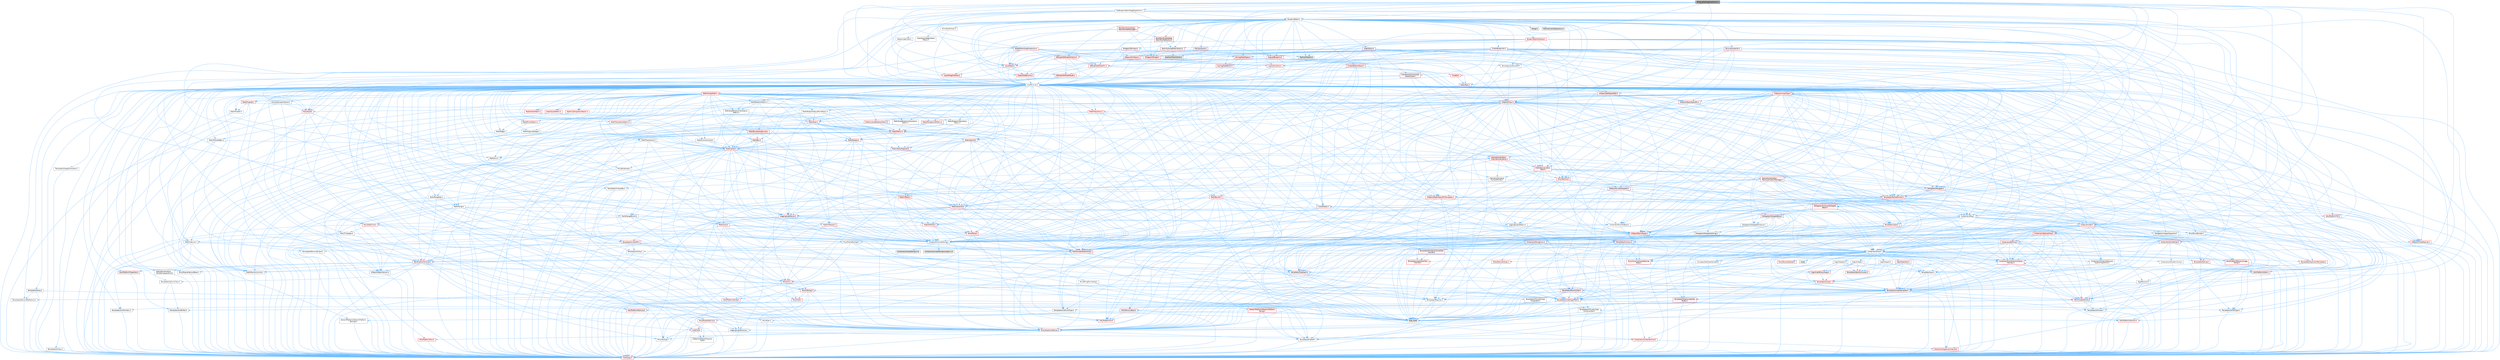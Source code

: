 digraph "BPVariableDragDropAction.h"
{
 // INTERACTIVE_SVG=YES
 // LATEX_PDF_SIZE
  bgcolor="transparent";
  edge [fontname=Helvetica,fontsize=10,labelfontname=Helvetica,labelfontsize=10];
  node [fontname=Helvetica,fontsize=10,shape=box,height=0.2,width=0.4];
  Node1 [id="Node000001",label="BPVariableDragDropAction.h",height=0.2,width=0.4,color="gray40", fillcolor="grey60", style="filled", fontcolor="black",tooltip=" "];
  Node1 -> Node2 [id="edge1_Node000001_Node000002",color="steelblue1",style="solid",tooltip=" "];
  Node2 [id="Node000002",label="BlueprintEditor.h",height=0.2,width=0.4,color="grey40", fillcolor="white", style="filled",URL="$df/d7d/BlueprintEditor_8h.html",tooltip=" "];
  Node2 -> Node3 [id="edge2_Node000002_Node000003",color="steelblue1",style="solid",tooltip=" "];
  Node3 [id="Node000003",label="BlueprintEditorModule.h",height=0.2,width=0.4,color="red", fillcolor="#FFF0F0", style="filled",URL="$df/d39/BlueprintEditorModule_8h.html",tooltip=" "];
  Node3 -> Node4 [id="edge3_Node000003_Node000004",color="steelblue1",style="solid",tooltip=" "];
  Node4 [id="Node000004",label="Containers/Array.h",height=0.2,width=0.4,color="grey40", fillcolor="white", style="filled",URL="$df/dd0/Array_8h.html",tooltip=" "];
  Node4 -> Node5 [id="edge4_Node000004_Node000005",color="steelblue1",style="solid",tooltip=" "];
  Node5 [id="Node000005",label="CoreTypes.h",height=0.2,width=0.4,color="red", fillcolor="#FFF0F0", style="filled",URL="$dc/dec/CoreTypes_8h.html",tooltip=" "];
  Node4 -> Node19 [id="edge5_Node000004_Node000019",color="steelblue1",style="solid",tooltip=" "];
  Node19 [id="Node000019",label="Misc/AssertionMacros.h",height=0.2,width=0.4,color="red", fillcolor="#FFF0F0", style="filled",URL="$d0/dfa/AssertionMacros_8h.html",tooltip=" "];
  Node19 -> Node5 [id="edge6_Node000019_Node000005",color="steelblue1",style="solid",tooltip=" "];
  Node19 -> Node20 [id="edge7_Node000019_Node000020",color="steelblue1",style="solid",tooltip=" "];
  Node20 [id="Node000020",label="HAL/PlatformMisc.h",height=0.2,width=0.4,color="red", fillcolor="#FFF0F0", style="filled",URL="$d0/df5/PlatformMisc_8h.html",tooltip=" "];
  Node20 -> Node5 [id="edge8_Node000020_Node000005",color="steelblue1",style="solid",tooltip=" "];
  Node19 -> Node56 [id="edge9_Node000019_Node000056",color="steelblue1",style="solid",tooltip=" "];
  Node56 [id="Node000056",label="Templates/EnableIf.h",height=0.2,width=0.4,color="grey40", fillcolor="white", style="filled",URL="$d7/d60/EnableIf_8h.html",tooltip=" "];
  Node56 -> Node5 [id="edge10_Node000056_Node000005",color="steelblue1",style="solid",tooltip=" "];
  Node19 -> Node62 [id="edge11_Node000019_Node000062",color="steelblue1",style="solid",tooltip=" "];
  Node62 [id="Node000062",label="Misc/VarArgs.h",height=0.2,width=0.4,color="grey40", fillcolor="white", style="filled",URL="$d5/d6f/VarArgs_8h.html",tooltip=" "];
  Node62 -> Node5 [id="edge12_Node000062_Node000005",color="steelblue1",style="solid",tooltip=" "];
  Node4 -> Node70 [id="edge13_Node000004_Node000070",color="steelblue1",style="solid",tooltip=" "];
  Node70 [id="Node000070",label="Misc/IntrusiveUnsetOptional\lState.h",height=0.2,width=0.4,color="red", fillcolor="#FFF0F0", style="filled",URL="$d2/d0a/IntrusiveUnsetOptionalState_8h.html",tooltip=" "];
  Node4 -> Node72 [id="edge14_Node000004_Node000072",color="steelblue1",style="solid",tooltip=" "];
  Node72 [id="Node000072",label="Misc/ReverseIterate.h",height=0.2,width=0.4,color="red", fillcolor="#FFF0F0", style="filled",URL="$db/de3/ReverseIterate_8h.html",tooltip=" "];
  Node4 -> Node74 [id="edge15_Node000004_Node000074",color="steelblue1",style="solid",tooltip=" "];
  Node74 [id="Node000074",label="HAL/UnrealMemory.h",height=0.2,width=0.4,color="red", fillcolor="#FFF0F0", style="filled",URL="$d9/d96/UnrealMemory_8h.html",tooltip=" "];
  Node74 -> Node5 [id="edge16_Node000074_Node000005",color="steelblue1",style="solid",tooltip=" "];
  Node74 -> Node78 [id="edge17_Node000074_Node000078",color="steelblue1",style="solid",tooltip=" "];
  Node78 [id="Node000078",label="HAL/MemoryBase.h",height=0.2,width=0.4,color="red", fillcolor="#FFF0F0", style="filled",URL="$d6/d9f/MemoryBase_8h.html",tooltip=" "];
  Node78 -> Node5 [id="edge18_Node000078_Node000005",color="steelblue1",style="solid",tooltip=" "];
  Node78 -> Node49 [id="edge19_Node000078_Node000049",color="steelblue1",style="solid",tooltip=" "];
  Node49 [id="Node000049",label="HAL/PlatformAtomics.h",height=0.2,width=0.4,color="red", fillcolor="#FFF0F0", style="filled",URL="$d3/d36/PlatformAtomics_8h.html",tooltip=" "];
  Node49 -> Node5 [id="edge20_Node000049_Node000005",color="steelblue1",style="solid",tooltip=" "];
  Node78 -> Node32 [id="edge21_Node000078_Node000032",color="steelblue1",style="solid",tooltip=" "];
  Node32 [id="Node000032",label="HAL/PlatformCrt.h",height=0.2,width=0.4,color="red", fillcolor="#FFF0F0", style="filled",URL="$d8/d75/PlatformCrt_8h.html",tooltip=" "];
  Node78 -> Node79 [id="edge22_Node000078_Node000079",color="steelblue1",style="solid",tooltip=" "];
  Node79 [id="Node000079",label="Misc/Exec.h",height=0.2,width=0.4,color="grey40", fillcolor="white", style="filled",URL="$de/ddb/Exec_8h.html",tooltip=" "];
  Node79 -> Node5 [id="edge23_Node000079_Node000005",color="steelblue1",style="solid",tooltip=" "];
  Node79 -> Node19 [id="edge24_Node000079_Node000019",color="steelblue1",style="solid",tooltip=" "];
  Node78 -> Node80 [id="edge25_Node000078_Node000080",color="steelblue1",style="solid",tooltip=" "];
  Node80 [id="Node000080",label="Misc/OutputDevice.h",height=0.2,width=0.4,color="red", fillcolor="#FFF0F0", style="filled",URL="$d7/d32/OutputDevice_8h.html",tooltip=" "];
  Node80 -> Node27 [id="edge26_Node000080_Node000027",color="steelblue1",style="solid",tooltip=" "];
  Node27 [id="Node000027",label="CoreFwd.h",height=0.2,width=0.4,color="red", fillcolor="#FFF0F0", style="filled",URL="$d1/d1e/CoreFwd_8h.html",tooltip=" "];
  Node27 -> Node5 [id="edge27_Node000027_Node000005",color="steelblue1",style="solid",tooltip=" "];
  Node27 -> Node28 [id="edge28_Node000027_Node000028",color="steelblue1",style="solid",tooltip=" "];
  Node28 [id="Node000028",label="Containers/ContainersFwd.h",height=0.2,width=0.4,color="red", fillcolor="#FFF0F0", style="filled",URL="$d4/d0a/ContainersFwd_8h.html",tooltip=" "];
  Node28 -> Node5 [id="edge29_Node000028_Node000005",color="steelblue1",style="solid",tooltip=" "];
  Node28 -> Node25 [id="edge30_Node000028_Node000025",color="steelblue1",style="solid",tooltip=" "];
  Node25 [id="Node000025",label="Traits/IsContiguousContainer.h",height=0.2,width=0.4,color="red", fillcolor="#FFF0F0", style="filled",URL="$d5/d3c/IsContiguousContainer_8h.html",tooltip=" "];
  Node25 -> Node5 [id="edge31_Node000025_Node000005",color="steelblue1",style="solid",tooltip=" "];
  Node27 -> Node30 [id="edge32_Node000027_Node000030",color="steelblue1",style="solid",tooltip=" "];
  Node30 [id="Node000030",label="UObject/UObjectHierarchy\lFwd.h",height=0.2,width=0.4,color="grey40", fillcolor="white", style="filled",URL="$d3/d13/UObjectHierarchyFwd_8h.html",tooltip=" "];
  Node80 -> Node5 [id="edge33_Node000080_Node000005",color="steelblue1",style="solid",tooltip=" "];
  Node80 -> Node81 [id="edge34_Node000080_Node000081",color="steelblue1",style="solid",tooltip=" "];
  Node81 [id="Node000081",label="Logging/LogVerbosity.h",height=0.2,width=0.4,color="grey40", fillcolor="white", style="filled",URL="$d2/d8f/LogVerbosity_8h.html",tooltip=" "];
  Node81 -> Node5 [id="edge35_Node000081_Node000005",color="steelblue1",style="solid",tooltip=" "];
  Node80 -> Node62 [id="edge36_Node000080_Node000062",color="steelblue1",style="solid",tooltip=" "];
  Node74 -> Node91 [id="edge37_Node000074_Node000091",color="steelblue1",style="solid",tooltip=" "];
  Node91 [id="Node000091",label="HAL/PlatformMemory.h",height=0.2,width=0.4,color="red", fillcolor="#FFF0F0", style="filled",URL="$de/d68/PlatformMemory_8h.html",tooltip=" "];
  Node91 -> Node5 [id="edge38_Node000091_Node000005",color="steelblue1",style="solid",tooltip=" "];
  Node74 -> Node94 [id="edge39_Node000074_Node000094",color="steelblue1",style="solid",tooltip=" "];
  Node94 [id="Node000094",label="Templates/IsPointer.h",height=0.2,width=0.4,color="grey40", fillcolor="white", style="filled",URL="$d7/d05/IsPointer_8h.html",tooltip=" "];
  Node94 -> Node5 [id="edge40_Node000094_Node000005",color="steelblue1",style="solid",tooltip=" "];
  Node4 -> Node95 [id="edge41_Node000004_Node000095",color="steelblue1",style="solid",tooltip=" "];
  Node95 [id="Node000095",label="Templates/UnrealTypeTraits.h",height=0.2,width=0.4,color="red", fillcolor="#FFF0F0", style="filled",URL="$d2/d2d/UnrealTypeTraits_8h.html",tooltip=" "];
  Node95 -> Node5 [id="edge42_Node000095_Node000005",color="steelblue1",style="solid",tooltip=" "];
  Node95 -> Node94 [id="edge43_Node000095_Node000094",color="steelblue1",style="solid",tooltip=" "];
  Node95 -> Node19 [id="edge44_Node000095_Node000019",color="steelblue1",style="solid",tooltip=" "];
  Node95 -> Node87 [id="edge45_Node000095_Node000087",color="steelblue1",style="solid",tooltip=" "];
  Node87 [id="Node000087",label="Templates/AndOrNot.h",height=0.2,width=0.4,color="grey40", fillcolor="white", style="filled",URL="$db/d0a/AndOrNot_8h.html",tooltip=" "];
  Node87 -> Node5 [id="edge46_Node000087_Node000005",color="steelblue1",style="solid",tooltip=" "];
  Node95 -> Node56 [id="edge47_Node000095_Node000056",color="steelblue1",style="solid",tooltip=" "];
  Node95 -> Node96 [id="edge48_Node000095_Node000096",color="steelblue1",style="solid",tooltip=" "];
  Node96 [id="Node000096",label="Templates/IsArithmetic.h",height=0.2,width=0.4,color="grey40", fillcolor="white", style="filled",URL="$d2/d5d/IsArithmetic_8h.html",tooltip=" "];
  Node96 -> Node5 [id="edge49_Node000096_Node000005",color="steelblue1",style="solid",tooltip=" "];
  Node95 -> Node98 [id="edge50_Node000095_Node000098",color="steelblue1",style="solid",tooltip=" "];
  Node98 [id="Node000098",label="Templates/IsPODType.h",height=0.2,width=0.4,color="grey40", fillcolor="white", style="filled",URL="$d7/db1/IsPODType_8h.html",tooltip=" "];
  Node98 -> Node5 [id="edge51_Node000098_Node000005",color="steelblue1",style="solid",tooltip=" "];
  Node95 -> Node99 [id="edge52_Node000095_Node000099",color="steelblue1",style="solid",tooltip=" "];
  Node99 [id="Node000099",label="Templates/IsUECoreType.h",height=0.2,width=0.4,color="grey40", fillcolor="white", style="filled",URL="$d1/db8/IsUECoreType_8h.html",tooltip=" "];
  Node99 -> Node5 [id="edge53_Node000099_Node000005",color="steelblue1",style="solid",tooltip=" "];
  Node99 -> Node9 [id="edge54_Node000099_Node000009",color="steelblue1",style="solid",tooltip=" "];
  Node9 [id="Node000009",label="type_traits",height=0.2,width=0.4,color="grey60", fillcolor="#E0E0E0", style="filled",tooltip=" "];
  Node95 -> Node88 [id="edge55_Node000095_Node000088",color="steelblue1",style="solid",tooltip=" "];
  Node88 [id="Node000088",label="Templates/IsTriviallyCopy\lConstructible.h",height=0.2,width=0.4,color="grey40", fillcolor="white", style="filled",URL="$d3/d78/IsTriviallyCopyConstructible_8h.html",tooltip=" "];
  Node88 -> Node5 [id="edge56_Node000088_Node000005",color="steelblue1",style="solid",tooltip=" "];
  Node88 -> Node9 [id="edge57_Node000088_Node000009",color="steelblue1",style="solid",tooltip=" "];
  Node4 -> Node100 [id="edge58_Node000004_Node000100",color="steelblue1",style="solid",tooltip=" "];
  Node100 [id="Node000100",label="Templates/UnrealTemplate.h",height=0.2,width=0.4,color="red", fillcolor="#FFF0F0", style="filled",URL="$d4/d24/UnrealTemplate_8h.html",tooltip=" "];
  Node100 -> Node5 [id="edge59_Node000100_Node000005",color="steelblue1",style="solid",tooltip=" "];
  Node100 -> Node94 [id="edge60_Node000100_Node000094",color="steelblue1",style="solid",tooltip=" "];
  Node100 -> Node74 [id="edge61_Node000100_Node000074",color="steelblue1",style="solid",tooltip=" "];
  Node100 -> Node95 [id="edge62_Node000100_Node000095",color="steelblue1",style="solid",tooltip=" "];
  Node100 -> Node103 [id="edge63_Node000100_Node000103",color="steelblue1",style="solid",tooltip=" "];
  Node103 [id="Node000103",label="Templates/RemoveReference.h",height=0.2,width=0.4,color="grey40", fillcolor="white", style="filled",URL="$da/dbe/RemoveReference_8h.html",tooltip=" "];
  Node103 -> Node5 [id="edge64_Node000103_Node000005",color="steelblue1",style="solid",tooltip=" "];
  Node100 -> Node64 [id="edge65_Node000100_Node000064",color="steelblue1",style="solid",tooltip=" "];
  Node64 [id="Node000064",label="Templates/Requires.h",height=0.2,width=0.4,color="grey40", fillcolor="white", style="filled",URL="$dc/d96/Requires_8h.html",tooltip=" "];
  Node64 -> Node56 [id="edge66_Node000064_Node000056",color="steelblue1",style="solid",tooltip=" "];
  Node64 -> Node9 [id="edge67_Node000064_Node000009",color="steelblue1",style="solid",tooltip=" "];
  Node100 -> Node104 [id="edge68_Node000100_Node000104",color="steelblue1",style="solid",tooltip=" "];
  Node104 [id="Node000104",label="Templates/TypeCompatible\lBytes.h",height=0.2,width=0.4,color="red", fillcolor="#FFF0F0", style="filled",URL="$df/d0a/TypeCompatibleBytes_8h.html",tooltip=" "];
  Node104 -> Node5 [id="edge69_Node000104_Node000005",color="steelblue1",style="solid",tooltip=" "];
  Node104 -> Node9 [id="edge70_Node000104_Node000009",color="steelblue1",style="solid",tooltip=" "];
  Node100 -> Node25 [id="edge71_Node000100_Node000025",color="steelblue1",style="solid",tooltip=" "];
  Node100 -> Node9 [id="edge72_Node000100_Node000009",color="steelblue1",style="solid",tooltip=" "];
  Node4 -> Node106 [id="edge73_Node000004_Node000106",color="steelblue1",style="solid",tooltip=" "];
  Node106 [id="Node000106",label="Containers/AllowShrinking.h",height=0.2,width=0.4,color="grey40", fillcolor="white", style="filled",URL="$d7/d1a/AllowShrinking_8h.html",tooltip=" "];
  Node106 -> Node5 [id="edge74_Node000106_Node000005",color="steelblue1",style="solid",tooltip=" "];
  Node4 -> Node107 [id="edge75_Node000004_Node000107",color="steelblue1",style="solid",tooltip=" "];
  Node107 [id="Node000107",label="Containers/ContainerAllocation\lPolicies.h",height=0.2,width=0.4,color="red", fillcolor="#FFF0F0", style="filled",URL="$d7/dff/ContainerAllocationPolicies_8h.html",tooltip=" "];
  Node107 -> Node5 [id="edge76_Node000107_Node000005",color="steelblue1",style="solid",tooltip=" "];
  Node107 -> Node107 [id="edge77_Node000107_Node000107",color="steelblue1",style="solid",tooltip=" "];
  Node107 -> Node109 [id="edge78_Node000107_Node000109",color="steelblue1",style="solid",tooltip=" "];
  Node109 [id="Node000109",label="HAL/PlatformMath.h",height=0.2,width=0.4,color="red", fillcolor="#FFF0F0", style="filled",URL="$dc/d53/PlatformMath_8h.html",tooltip=" "];
  Node109 -> Node5 [id="edge79_Node000109_Node000005",color="steelblue1",style="solid",tooltip=" "];
  Node107 -> Node74 [id="edge80_Node000107_Node000074",color="steelblue1",style="solid",tooltip=" "];
  Node107 -> Node42 [id="edge81_Node000107_Node000042",color="steelblue1",style="solid",tooltip=" "];
  Node42 [id="Node000042",label="Math/NumericLimits.h",height=0.2,width=0.4,color="grey40", fillcolor="white", style="filled",URL="$df/d1b/NumericLimits_8h.html",tooltip=" "];
  Node42 -> Node5 [id="edge82_Node000042_Node000005",color="steelblue1",style="solid",tooltip=" "];
  Node107 -> Node19 [id="edge83_Node000107_Node000019",color="steelblue1",style="solid",tooltip=" "];
  Node107 -> Node118 [id="edge84_Node000107_Node000118",color="steelblue1",style="solid",tooltip=" "];
  Node118 [id="Node000118",label="Templates/MemoryOps.h",height=0.2,width=0.4,color="red", fillcolor="#FFF0F0", style="filled",URL="$db/dea/MemoryOps_8h.html",tooltip=" "];
  Node118 -> Node5 [id="edge85_Node000118_Node000005",color="steelblue1",style="solid",tooltip=" "];
  Node118 -> Node74 [id="edge86_Node000118_Node000074",color="steelblue1",style="solid",tooltip=" "];
  Node118 -> Node89 [id="edge87_Node000118_Node000089",color="steelblue1",style="solid",tooltip=" "];
  Node89 [id="Node000089",label="Templates/IsTriviallyCopy\lAssignable.h",height=0.2,width=0.4,color="grey40", fillcolor="white", style="filled",URL="$d2/df2/IsTriviallyCopyAssignable_8h.html",tooltip=" "];
  Node89 -> Node5 [id="edge88_Node000089_Node000005",color="steelblue1",style="solid",tooltip=" "];
  Node89 -> Node9 [id="edge89_Node000089_Node000009",color="steelblue1",style="solid",tooltip=" "];
  Node118 -> Node88 [id="edge90_Node000118_Node000088",color="steelblue1",style="solid",tooltip=" "];
  Node118 -> Node64 [id="edge91_Node000118_Node000064",color="steelblue1",style="solid",tooltip=" "];
  Node118 -> Node95 [id="edge92_Node000118_Node000095",color="steelblue1",style="solid",tooltip=" "];
  Node118 -> Node9 [id="edge93_Node000118_Node000009",color="steelblue1",style="solid",tooltip=" "];
  Node107 -> Node104 [id="edge94_Node000107_Node000104",color="steelblue1",style="solid",tooltip=" "];
  Node107 -> Node9 [id="edge95_Node000107_Node000009",color="steelblue1",style="solid",tooltip=" "];
  Node4 -> Node119 [id="edge96_Node000004_Node000119",color="steelblue1",style="solid",tooltip=" "];
  Node119 [id="Node000119",label="Containers/ContainerElement\lTypeCompatibility.h",height=0.2,width=0.4,color="grey40", fillcolor="white", style="filled",URL="$df/ddf/ContainerElementTypeCompatibility_8h.html",tooltip=" "];
  Node119 -> Node5 [id="edge97_Node000119_Node000005",color="steelblue1",style="solid",tooltip=" "];
  Node119 -> Node95 [id="edge98_Node000119_Node000095",color="steelblue1",style="solid",tooltip=" "];
  Node4 -> Node120 [id="edge99_Node000004_Node000120",color="steelblue1",style="solid",tooltip=" "];
  Node120 [id="Node000120",label="Serialization/Archive.h",height=0.2,width=0.4,color="red", fillcolor="#FFF0F0", style="filled",URL="$d7/d3b/Archive_8h.html",tooltip=" "];
  Node120 -> Node27 [id="edge100_Node000120_Node000027",color="steelblue1",style="solid",tooltip=" "];
  Node120 -> Node5 [id="edge101_Node000120_Node000005",color="steelblue1",style="solid",tooltip=" "];
  Node120 -> Node121 [id="edge102_Node000120_Node000121",color="steelblue1",style="solid",tooltip=" "];
  Node121 [id="Node000121",label="HAL/PlatformProperties.h",height=0.2,width=0.4,color="red", fillcolor="#FFF0F0", style="filled",URL="$d9/db0/PlatformProperties_8h.html",tooltip=" "];
  Node121 -> Node5 [id="edge103_Node000121_Node000005",color="steelblue1",style="solid",tooltip=" "];
  Node120 -> Node124 [id="edge104_Node000120_Node000124",color="steelblue1",style="solid",tooltip=" "];
  Node124 [id="Node000124",label="Internationalization\l/TextNamespaceFwd.h",height=0.2,width=0.4,color="grey40", fillcolor="white", style="filled",URL="$d8/d97/TextNamespaceFwd_8h.html",tooltip=" "];
  Node124 -> Node5 [id="edge105_Node000124_Node000005",color="steelblue1",style="solid",tooltip=" "];
  Node120 -> Node19 [id="edge106_Node000120_Node000019",color="steelblue1",style="solid",tooltip=" "];
  Node120 -> Node125 [id="edge107_Node000120_Node000125",color="steelblue1",style="solid",tooltip=" "];
  Node125 [id="Node000125",label="Misc/EngineVersionBase.h",height=0.2,width=0.4,color="grey40", fillcolor="white", style="filled",URL="$d5/d2b/EngineVersionBase_8h.html",tooltip=" "];
  Node125 -> Node5 [id="edge108_Node000125_Node000005",color="steelblue1",style="solid",tooltip=" "];
  Node120 -> Node62 [id="edge109_Node000120_Node000062",color="steelblue1",style="solid",tooltip=" "];
  Node120 -> Node56 [id="edge110_Node000120_Node000056",color="steelblue1",style="solid",tooltip=" "];
  Node120 -> Node128 [id="edge111_Node000120_Node000128",color="steelblue1",style="solid",tooltip=" "];
  Node128 [id="Node000128",label="Templates/IsEnumClass.h",height=0.2,width=0.4,color="grey40", fillcolor="white", style="filled",URL="$d7/d15/IsEnumClass_8h.html",tooltip=" "];
  Node128 -> Node5 [id="edge112_Node000128_Node000005",color="steelblue1",style="solid",tooltip=" "];
  Node128 -> Node87 [id="edge113_Node000128_Node000087",color="steelblue1",style="solid",tooltip=" "];
  Node120 -> Node100 [id="edge114_Node000120_Node000100",color="steelblue1",style="solid",tooltip=" "];
  Node120 -> Node129 [id="edge115_Node000120_Node000129",color="steelblue1",style="solid",tooltip=" "];
  Node129 [id="Node000129",label="UObject/ObjectVersion.h",height=0.2,width=0.4,color="grey40", fillcolor="white", style="filled",URL="$da/d63/ObjectVersion_8h.html",tooltip=" "];
  Node129 -> Node5 [id="edge116_Node000129_Node000005",color="steelblue1",style="solid",tooltip=" "];
  Node4 -> Node130 [id="edge117_Node000004_Node000130",color="steelblue1",style="solid",tooltip=" "];
  Node130 [id="Node000130",label="Serialization/MemoryImage\lWriter.h",height=0.2,width=0.4,color="red", fillcolor="#FFF0F0", style="filled",URL="$d0/d08/MemoryImageWriter_8h.html",tooltip=" "];
  Node130 -> Node5 [id="edge118_Node000130_Node000005",color="steelblue1",style="solid",tooltip=" "];
  Node4 -> Node144 [id="edge119_Node000004_Node000144",color="steelblue1",style="solid",tooltip=" "];
  Node144 [id="Node000144",label="Algo/Heapify.h",height=0.2,width=0.4,color="grey40", fillcolor="white", style="filled",URL="$d0/d2a/Heapify_8h.html",tooltip=" "];
  Node144 -> Node145 [id="edge120_Node000144_Node000145",color="steelblue1",style="solid",tooltip=" "];
  Node145 [id="Node000145",label="Algo/Impl/BinaryHeap.h",height=0.2,width=0.4,color="red", fillcolor="#FFF0F0", style="filled",URL="$d7/da3/Algo_2Impl_2BinaryHeap_8h.html",tooltip=" "];
  Node145 -> Node146 [id="edge121_Node000145_Node000146",color="steelblue1",style="solid",tooltip=" "];
  Node146 [id="Node000146",label="Templates/Invoke.h",height=0.2,width=0.4,color="red", fillcolor="#FFF0F0", style="filled",URL="$d7/deb/Invoke_8h.html",tooltip=" "];
  Node146 -> Node5 [id="edge122_Node000146_Node000005",color="steelblue1",style="solid",tooltip=" "];
  Node146 -> Node100 [id="edge123_Node000146_Node000100",color="steelblue1",style="solid",tooltip=" "];
  Node146 -> Node9 [id="edge124_Node000146_Node000009",color="steelblue1",style="solid",tooltip=" "];
  Node145 -> Node9 [id="edge125_Node000145_Node000009",color="steelblue1",style="solid",tooltip=" "];
  Node144 -> Node150 [id="edge126_Node000144_Node000150",color="steelblue1",style="solid",tooltip=" "];
  Node150 [id="Node000150",label="Templates/IdentityFunctor.h",height=0.2,width=0.4,color="red", fillcolor="#FFF0F0", style="filled",URL="$d7/d2e/IdentityFunctor_8h.html",tooltip=" "];
  Node144 -> Node146 [id="edge127_Node000144_Node000146",color="steelblue1",style="solid",tooltip=" "];
  Node144 -> Node151 [id="edge128_Node000144_Node000151",color="steelblue1",style="solid",tooltip=" "];
  Node151 [id="Node000151",label="Templates/Less.h",height=0.2,width=0.4,color="grey40", fillcolor="white", style="filled",URL="$de/dc8/Less_8h.html",tooltip=" "];
  Node151 -> Node5 [id="edge129_Node000151_Node000005",color="steelblue1",style="solid",tooltip=" "];
  Node151 -> Node100 [id="edge130_Node000151_Node000100",color="steelblue1",style="solid",tooltip=" "];
  Node144 -> Node100 [id="edge131_Node000144_Node000100",color="steelblue1",style="solid",tooltip=" "];
  Node4 -> Node152 [id="edge132_Node000004_Node000152",color="steelblue1",style="solid",tooltip=" "];
  Node152 [id="Node000152",label="Algo/HeapSort.h",height=0.2,width=0.4,color="grey40", fillcolor="white", style="filled",URL="$d3/d92/HeapSort_8h.html",tooltip=" "];
  Node152 -> Node145 [id="edge133_Node000152_Node000145",color="steelblue1",style="solid",tooltip=" "];
  Node152 -> Node150 [id="edge134_Node000152_Node000150",color="steelblue1",style="solid",tooltip=" "];
  Node152 -> Node151 [id="edge135_Node000152_Node000151",color="steelblue1",style="solid",tooltip=" "];
  Node152 -> Node100 [id="edge136_Node000152_Node000100",color="steelblue1",style="solid",tooltip=" "];
  Node4 -> Node153 [id="edge137_Node000004_Node000153",color="steelblue1",style="solid",tooltip=" "];
  Node153 [id="Node000153",label="Algo/IsHeap.h",height=0.2,width=0.4,color="grey40", fillcolor="white", style="filled",URL="$de/d32/IsHeap_8h.html",tooltip=" "];
  Node153 -> Node145 [id="edge138_Node000153_Node000145",color="steelblue1",style="solid",tooltip=" "];
  Node153 -> Node150 [id="edge139_Node000153_Node000150",color="steelblue1",style="solid",tooltip=" "];
  Node153 -> Node146 [id="edge140_Node000153_Node000146",color="steelblue1",style="solid",tooltip=" "];
  Node153 -> Node151 [id="edge141_Node000153_Node000151",color="steelblue1",style="solid",tooltip=" "];
  Node153 -> Node100 [id="edge142_Node000153_Node000100",color="steelblue1",style="solid",tooltip=" "];
  Node4 -> Node145 [id="edge143_Node000004_Node000145",color="steelblue1",style="solid",tooltip=" "];
  Node4 -> Node154 [id="edge144_Node000004_Node000154",color="steelblue1",style="solid",tooltip=" "];
  Node154 [id="Node000154",label="Algo/StableSort.h",height=0.2,width=0.4,color="red", fillcolor="#FFF0F0", style="filled",URL="$d7/d3c/StableSort_8h.html",tooltip=" "];
  Node154 -> Node150 [id="edge145_Node000154_Node000150",color="steelblue1",style="solid",tooltip=" "];
  Node154 -> Node146 [id="edge146_Node000154_Node000146",color="steelblue1",style="solid",tooltip=" "];
  Node154 -> Node151 [id="edge147_Node000154_Node000151",color="steelblue1",style="solid",tooltip=" "];
  Node154 -> Node100 [id="edge148_Node000154_Node000100",color="steelblue1",style="solid",tooltip=" "];
  Node4 -> Node157 [id="edge149_Node000004_Node000157",color="steelblue1",style="solid",tooltip=" "];
  Node157 [id="Node000157",label="Concepts/GetTypeHashable.h",height=0.2,width=0.4,color="grey40", fillcolor="white", style="filled",URL="$d3/da2/GetTypeHashable_8h.html",tooltip=" "];
  Node157 -> Node5 [id="edge150_Node000157_Node000005",color="steelblue1",style="solid",tooltip=" "];
  Node157 -> Node135 [id="edge151_Node000157_Node000135",color="steelblue1",style="solid",tooltip=" "];
  Node135 [id="Node000135",label="Templates/TypeHash.h",height=0.2,width=0.4,color="red", fillcolor="#FFF0F0", style="filled",URL="$d1/d62/TypeHash_8h.html",tooltip=" "];
  Node135 -> Node5 [id="edge152_Node000135_Node000005",color="steelblue1",style="solid",tooltip=" "];
  Node135 -> Node64 [id="edge153_Node000135_Node000064",color="steelblue1",style="solid",tooltip=" "];
  Node135 -> Node136 [id="edge154_Node000135_Node000136",color="steelblue1",style="solid",tooltip=" "];
  Node136 [id="Node000136",label="Misc/Crc.h",height=0.2,width=0.4,color="red", fillcolor="#FFF0F0", style="filled",URL="$d4/dd2/Crc_8h.html",tooltip=" "];
  Node136 -> Node5 [id="edge155_Node000136_Node000005",color="steelblue1",style="solid",tooltip=" "];
  Node136 -> Node76 [id="edge156_Node000136_Node000076",color="steelblue1",style="solid",tooltip=" "];
  Node76 [id="Node000076",label="HAL/PlatformString.h",height=0.2,width=0.4,color="red", fillcolor="#FFF0F0", style="filled",URL="$db/db5/PlatformString_8h.html",tooltip=" "];
  Node76 -> Node5 [id="edge157_Node000076_Node000005",color="steelblue1",style="solid",tooltip=" "];
  Node136 -> Node19 [id="edge158_Node000136_Node000019",color="steelblue1",style="solid",tooltip=" "];
  Node136 -> Node137 [id="edge159_Node000136_Node000137",color="steelblue1",style="solid",tooltip=" "];
  Node137 [id="Node000137",label="Misc/CString.h",height=0.2,width=0.4,color="red", fillcolor="#FFF0F0", style="filled",URL="$d2/d49/CString_8h.html",tooltip=" "];
  Node137 -> Node5 [id="edge160_Node000137_Node000005",color="steelblue1",style="solid",tooltip=" "];
  Node137 -> Node32 [id="edge161_Node000137_Node000032",color="steelblue1",style="solid",tooltip=" "];
  Node137 -> Node76 [id="edge162_Node000137_Node000076",color="steelblue1",style="solid",tooltip=" "];
  Node137 -> Node19 [id="edge163_Node000137_Node000019",color="steelblue1",style="solid",tooltip=" "];
  Node137 -> Node138 [id="edge164_Node000137_Node000138",color="steelblue1",style="solid",tooltip=" "];
  Node138 [id="Node000138",label="Misc/Char.h",height=0.2,width=0.4,color="red", fillcolor="#FFF0F0", style="filled",URL="$d0/d58/Char_8h.html",tooltip=" "];
  Node138 -> Node5 [id="edge165_Node000138_Node000005",color="steelblue1",style="solid",tooltip=" "];
  Node138 -> Node9 [id="edge166_Node000138_Node000009",color="steelblue1",style="solid",tooltip=" "];
  Node137 -> Node62 [id="edge167_Node000137_Node000062",color="steelblue1",style="solid",tooltip=" "];
  Node136 -> Node138 [id="edge168_Node000136_Node000138",color="steelblue1",style="solid",tooltip=" "];
  Node136 -> Node95 [id="edge169_Node000136_Node000095",color="steelblue1",style="solid",tooltip=" "];
  Node135 -> Node9 [id="edge170_Node000135_Node000009",color="steelblue1",style="solid",tooltip=" "];
  Node4 -> Node150 [id="edge171_Node000004_Node000150",color="steelblue1",style="solid",tooltip=" "];
  Node4 -> Node146 [id="edge172_Node000004_Node000146",color="steelblue1",style="solid",tooltip=" "];
  Node4 -> Node151 [id="edge173_Node000004_Node000151",color="steelblue1",style="solid",tooltip=" "];
  Node4 -> Node158 [id="edge174_Node000004_Node000158",color="steelblue1",style="solid",tooltip=" "];
  Node158 [id="Node000158",label="Templates/LosesQualifiers\lFromTo.h",height=0.2,width=0.4,color="red", fillcolor="#FFF0F0", style="filled",URL="$d2/db3/LosesQualifiersFromTo_8h.html",tooltip=" "];
  Node158 -> Node9 [id="edge175_Node000158_Node000009",color="steelblue1",style="solid",tooltip=" "];
  Node4 -> Node64 [id="edge176_Node000004_Node000064",color="steelblue1",style="solid",tooltip=" "];
  Node4 -> Node159 [id="edge177_Node000004_Node000159",color="steelblue1",style="solid",tooltip=" "];
  Node159 [id="Node000159",label="Templates/Sorting.h",height=0.2,width=0.4,color="red", fillcolor="#FFF0F0", style="filled",URL="$d3/d9e/Sorting_8h.html",tooltip=" "];
  Node159 -> Node5 [id="edge178_Node000159_Node000005",color="steelblue1",style="solid",tooltip=" "];
  Node159 -> Node109 [id="edge179_Node000159_Node000109",color="steelblue1",style="solid",tooltip=" "];
  Node159 -> Node151 [id="edge180_Node000159_Node000151",color="steelblue1",style="solid",tooltip=" "];
  Node4 -> Node163 [id="edge181_Node000004_Node000163",color="steelblue1",style="solid",tooltip=" "];
  Node163 [id="Node000163",label="Templates/AlignmentTemplates.h",height=0.2,width=0.4,color="red", fillcolor="#FFF0F0", style="filled",URL="$dd/d32/AlignmentTemplates_8h.html",tooltip=" "];
  Node163 -> Node5 [id="edge182_Node000163_Node000005",color="steelblue1",style="solid",tooltip=" "];
  Node163 -> Node94 [id="edge183_Node000163_Node000094",color="steelblue1",style="solid",tooltip=" "];
  Node4 -> Node23 [id="edge184_Node000004_Node000023",color="steelblue1",style="solid",tooltip=" "];
  Node23 [id="Node000023",label="Traits/ElementType.h",height=0.2,width=0.4,color="red", fillcolor="#FFF0F0", style="filled",URL="$d5/d4f/ElementType_8h.html",tooltip=" "];
  Node23 -> Node9 [id="edge185_Node000023_Node000009",color="steelblue1",style="solid",tooltip=" "];
  Node4 -> Node115 [id="edge186_Node000004_Node000115",color="steelblue1",style="solid",tooltip=" "];
  Node115 [id="Node000115",label="limits",height=0.2,width=0.4,color="grey60", fillcolor="#E0E0E0", style="filled",tooltip=" "];
  Node4 -> Node9 [id="edge187_Node000004_Node000009",color="steelblue1",style="solid",tooltip=" "];
  Node3 -> Node164 [id="edge188_Node000003_Node000164",color="steelblue1",style="solid",tooltip=" "];
  Node164 [id="Node000164",label="Containers/Map.h",height=0.2,width=0.4,color="grey40", fillcolor="white", style="filled",URL="$df/d79/Map_8h.html",tooltip=" "];
  Node164 -> Node5 [id="edge189_Node000164_Node000005",color="steelblue1",style="solid",tooltip=" "];
  Node164 -> Node165 [id="edge190_Node000164_Node000165",color="steelblue1",style="solid",tooltip=" "];
  Node165 [id="Node000165",label="Algo/Reverse.h",height=0.2,width=0.4,color="grey40", fillcolor="white", style="filled",URL="$d5/d93/Reverse_8h.html",tooltip=" "];
  Node165 -> Node5 [id="edge191_Node000165_Node000005",color="steelblue1",style="solid",tooltip=" "];
  Node165 -> Node100 [id="edge192_Node000165_Node000100",color="steelblue1",style="solid",tooltip=" "];
  Node164 -> Node119 [id="edge193_Node000164_Node000119",color="steelblue1",style="solid",tooltip=" "];
  Node164 -> Node166 [id="edge194_Node000164_Node000166",color="steelblue1",style="solid",tooltip=" "];
  Node166 [id="Node000166",label="Containers/Set.h",height=0.2,width=0.4,color="red", fillcolor="#FFF0F0", style="filled",URL="$d4/d45/Set_8h.html",tooltip=" "];
  Node166 -> Node107 [id="edge195_Node000166_Node000107",color="steelblue1",style="solid",tooltip=" "];
  Node166 -> Node119 [id="edge196_Node000166_Node000119",color="steelblue1",style="solid",tooltip=" "];
  Node166 -> Node168 [id="edge197_Node000166_Node000168",color="steelblue1",style="solid",tooltip=" "];
  Node168 [id="Node000168",label="Containers/SparseArray.h",height=0.2,width=0.4,color="red", fillcolor="#FFF0F0", style="filled",URL="$d5/dbf/SparseArray_8h.html",tooltip=" "];
  Node168 -> Node5 [id="edge198_Node000168_Node000005",color="steelblue1",style="solid",tooltip=" "];
  Node168 -> Node19 [id="edge199_Node000168_Node000019",color="steelblue1",style="solid",tooltip=" "];
  Node168 -> Node74 [id="edge200_Node000168_Node000074",color="steelblue1",style="solid",tooltip=" "];
  Node168 -> Node95 [id="edge201_Node000168_Node000095",color="steelblue1",style="solid",tooltip=" "];
  Node168 -> Node100 [id="edge202_Node000168_Node000100",color="steelblue1",style="solid",tooltip=" "];
  Node168 -> Node107 [id="edge203_Node000168_Node000107",color="steelblue1",style="solid",tooltip=" "];
  Node168 -> Node151 [id="edge204_Node000168_Node000151",color="steelblue1",style="solid",tooltip=" "];
  Node168 -> Node4 [id="edge205_Node000168_Node000004",color="steelblue1",style="solid",tooltip=" "];
  Node168 -> Node162 [id="edge206_Node000168_Node000162",color="steelblue1",style="solid",tooltip=" "];
  Node162 [id="Node000162",label="Math/UnrealMathUtility.h",height=0.2,width=0.4,color="red", fillcolor="#FFF0F0", style="filled",URL="$db/db8/UnrealMathUtility_8h.html",tooltip=" "];
  Node162 -> Node5 [id="edge207_Node000162_Node000005",color="steelblue1",style="solid",tooltip=" "];
  Node162 -> Node19 [id="edge208_Node000162_Node000019",color="steelblue1",style="solid",tooltip=" "];
  Node162 -> Node109 [id="edge209_Node000162_Node000109",color="steelblue1",style="solid",tooltip=" "];
  Node162 -> Node64 [id="edge210_Node000162_Node000064",color="steelblue1",style="solid",tooltip=" "];
  Node168 -> Node169 [id="edge211_Node000168_Node000169",color="steelblue1",style="solid",tooltip=" "];
  Node169 [id="Node000169",label="Containers/ScriptArray.h",height=0.2,width=0.4,color="red", fillcolor="#FFF0F0", style="filled",URL="$dc/daf/ScriptArray_8h.html",tooltip=" "];
  Node169 -> Node5 [id="edge212_Node000169_Node000005",color="steelblue1",style="solid",tooltip=" "];
  Node169 -> Node19 [id="edge213_Node000169_Node000019",color="steelblue1",style="solid",tooltip=" "];
  Node169 -> Node74 [id="edge214_Node000169_Node000074",color="steelblue1",style="solid",tooltip=" "];
  Node169 -> Node106 [id="edge215_Node000169_Node000106",color="steelblue1",style="solid",tooltip=" "];
  Node169 -> Node107 [id="edge216_Node000169_Node000107",color="steelblue1",style="solid",tooltip=" "];
  Node169 -> Node4 [id="edge217_Node000169_Node000004",color="steelblue1",style="solid",tooltip=" "];
  Node168 -> Node170 [id="edge218_Node000168_Node000170",color="steelblue1",style="solid",tooltip=" "];
  Node170 [id="Node000170",label="Containers/BitArray.h",height=0.2,width=0.4,color="red", fillcolor="#FFF0F0", style="filled",URL="$d1/de4/BitArray_8h.html",tooltip=" "];
  Node170 -> Node107 [id="edge219_Node000170_Node000107",color="steelblue1",style="solid",tooltip=" "];
  Node170 -> Node5 [id="edge220_Node000170_Node000005",color="steelblue1",style="solid",tooltip=" "];
  Node170 -> Node49 [id="edge221_Node000170_Node000049",color="steelblue1",style="solid",tooltip=" "];
  Node170 -> Node74 [id="edge222_Node000170_Node000074",color="steelblue1",style="solid",tooltip=" "];
  Node170 -> Node162 [id="edge223_Node000170_Node000162",color="steelblue1",style="solid",tooltip=" "];
  Node170 -> Node19 [id="edge224_Node000170_Node000019",color="steelblue1",style="solid",tooltip=" "];
  Node170 -> Node120 [id="edge225_Node000170_Node000120",color="steelblue1",style="solid",tooltip=" "];
  Node170 -> Node130 [id="edge226_Node000170_Node000130",color="steelblue1",style="solid",tooltip=" "];
  Node170 -> Node56 [id="edge227_Node000170_Node000056",color="steelblue1",style="solid",tooltip=" "];
  Node170 -> Node146 [id="edge228_Node000170_Node000146",color="steelblue1",style="solid",tooltip=" "];
  Node170 -> Node100 [id="edge229_Node000170_Node000100",color="steelblue1",style="solid",tooltip=" "];
  Node170 -> Node95 [id="edge230_Node000170_Node000095",color="steelblue1",style="solid",tooltip=" "];
  Node168 -> Node130 [id="edge231_Node000168_Node000130",color="steelblue1",style="solid",tooltip=" "];
  Node168 -> Node187 [id="edge232_Node000168_Node000187",color="steelblue1",style="solid",tooltip=" "];
  Node187 [id="Node000187",label="Containers/UnrealString.h",height=0.2,width=0.4,color="grey40", fillcolor="white", style="filled",URL="$d5/dba/UnrealString_8h.html",tooltip=" "];
  Node187 -> Node188 [id="edge233_Node000187_Node000188",color="steelblue1",style="solid",tooltip=" "];
  Node188 [id="Node000188",label="Containers/UnrealStringIncludes.h.inl",height=0.2,width=0.4,color="grey60", fillcolor="#E0E0E0", style="filled",tooltip=" "];
  Node187 -> Node189 [id="edge234_Node000187_Node000189",color="steelblue1",style="solid",tooltip=" "];
  Node189 [id="Node000189",label="Containers/UnrealString.h.inl",height=0.2,width=0.4,color="grey60", fillcolor="#E0E0E0", style="filled",tooltip=" "];
  Node187 -> Node190 [id="edge235_Node000187_Node000190",color="steelblue1",style="solid",tooltip=" "];
  Node190 [id="Node000190",label="Misc/StringFormatArg.h",height=0.2,width=0.4,color="grey40", fillcolor="white", style="filled",URL="$d2/d16/StringFormatArg_8h.html",tooltip=" "];
  Node190 -> Node28 [id="edge236_Node000190_Node000028",color="steelblue1",style="solid",tooltip=" "];
  Node168 -> Node70 [id="edge237_Node000168_Node000070",color="steelblue1",style="solid",tooltip=" "];
  Node166 -> Node28 [id="edge238_Node000166_Node000028",color="steelblue1",style="solid",tooltip=" "];
  Node166 -> Node162 [id="edge239_Node000166_Node000162",color="steelblue1",style="solid",tooltip=" "];
  Node166 -> Node19 [id="edge240_Node000166_Node000019",color="steelblue1",style="solid",tooltip=" "];
  Node166 -> Node191 [id="edge241_Node000166_Node000191",color="steelblue1",style="solid",tooltip=" "];
  Node191 [id="Node000191",label="Misc/StructBuilder.h",height=0.2,width=0.4,color="grey40", fillcolor="white", style="filled",URL="$d9/db3/StructBuilder_8h.html",tooltip=" "];
  Node191 -> Node5 [id="edge242_Node000191_Node000005",color="steelblue1",style="solid",tooltip=" "];
  Node191 -> Node162 [id="edge243_Node000191_Node000162",color="steelblue1",style="solid",tooltip=" "];
  Node191 -> Node163 [id="edge244_Node000191_Node000163",color="steelblue1",style="solid",tooltip=" "];
  Node166 -> Node130 [id="edge245_Node000166_Node000130",color="steelblue1",style="solid",tooltip=" "];
  Node166 -> Node192 [id="edge246_Node000166_Node000192",color="steelblue1",style="solid",tooltip=" "];
  Node192 [id="Node000192",label="Templates/Function.h",height=0.2,width=0.4,color="red", fillcolor="#FFF0F0", style="filled",URL="$df/df5/Function_8h.html",tooltip=" "];
  Node192 -> Node5 [id="edge247_Node000192_Node000005",color="steelblue1",style="solid",tooltip=" "];
  Node192 -> Node19 [id="edge248_Node000192_Node000019",color="steelblue1",style="solid",tooltip=" "];
  Node192 -> Node70 [id="edge249_Node000192_Node000070",color="steelblue1",style="solid",tooltip=" "];
  Node192 -> Node74 [id="edge250_Node000192_Node000074",color="steelblue1",style="solid",tooltip=" "];
  Node192 -> Node95 [id="edge251_Node000192_Node000095",color="steelblue1",style="solid",tooltip=" "];
  Node192 -> Node146 [id="edge252_Node000192_Node000146",color="steelblue1",style="solid",tooltip=" "];
  Node192 -> Node100 [id="edge253_Node000192_Node000100",color="steelblue1",style="solid",tooltip=" "];
  Node192 -> Node64 [id="edge254_Node000192_Node000064",color="steelblue1",style="solid",tooltip=" "];
  Node192 -> Node162 [id="edge255_Node000192_Node000162",color="steelblue1",style="solid",tooltip=" "];
  Node192 -> Node9 [id="edge256_Node000192_Node000009",color="steelblue1",style="solid",tooltip=" "];
  Node166 -> Node159 [id="edge257_Node000166_Node000159",color="steelblue1",style="solid",tooltip=" "];
  Node166 -> Node135 [id="edge258_Node000166_Node000135",color="steelblue1",style="solid",tooltip=" "];
  Node166 -> Node100 [id="edge259_Node000166_Node000100",color="steelblue1",style="solid",tooltip=" "];
  Node166 -> Node9 [id="edge260_Node000166_Node000009",color="steelblue1",style="solid",tooltip=" "];
  Node164 -> Node187 [id="edge261_Node000164_Node000187",color="steelblue1",style="solid",tooltip=" "];
  Node164 -> Node19 [id="edge262_Node000164_Node000019",color="steelblue1",style="solid",tooltip=" "];
  Node164 -> Node191 [id="edge263_Node000164_Node000191",color="steelblue1",style="solid",tooltip=" "];
  Node164 -> Node192 [id="edge264_Node000164_Node000192",color="steelblue1",style="solid",tooltip=" "];
  Node164 -> Node159 [id="edge265_Node000164_Node000159",color="steelblue1",style="solid",tooltip=" "];
  Node164 -> Node195 [id="edge266_Node000164_Node000195",color="steelblue1",style="solid",tooltip=" "];
  Node195 [id="Node000195",label="Templates/Tuple.h",height=0.2,width=0.4,color="red", fillcolor="#FFF0F0", style="filled",URL="$d2/d4f/Tuple_8h.html",tooltip=" "];
  Node195 -> Node5 [id="edge267_Node000195_Node000005",color="steelblue1",style="solid",tooltip=" "];
  Node195 -> Node100 [id="edge268_Node000195_Node000100",color="steelblue1",style="solid",tooltip=" "];
  Node195 -> Node196 [id="edge269_Node000195_Node000196",color="steelblue1",style="solid",tooltip=" "];
  Node196 [id="Node000196",label="Delegates/IntegerSequence.h",height=0.2,width=0.4,color="grey40", fillcolor="white", style="filled",URL="$d2/dcc/IntegerSequence_8h.html",tooltip=" "];
  Node196 -> Node5 [id="edge270_Node000196_Node000005",color="steelblue1",style="solid",tooltip=" "];
  Node195 -> Node146 [id="edge271_Node000195_Node000146",color="steelblue1",style="solid",tooltip=" "];
  Node195 -> Node64 [id="edge272_Node000195_Node000064",color="steelblue1",style="solid",tooltip=" "];
  Node195 -> Node135 [id="edge273_Node000195_Node000135",color="steelblue1",style="solid",tooltip=" "];
  Node195 -> Node9 [id="edge274_Node000195_Node000009",color="steelblue1",style="solid",tooltip=" "];
  Node164 -> Node100 [id="edge275_Node000164_Node000100",color="steelblue1",style="solid",tooltip=" "];
  Node164 -> Node95 [id="edge276_Node000164_Node000095",color="steelblue1",style="solid",tooltip=" "];
  Node164 -> Node9 [id="edge277_Node000164_Node000009",color="steelblue1",style="solid",tooltip=" "];
  Node3 -> Node187 [id="edge278_Node000003_Node000187",color="steelblue1",style="solid",tooltip=" "];
  Node3 -> Node198 [id="edge279_Node000003_Node000198",color="steelblue1",style="solid",tooltip=" "];
  Node198 [id="Node000198",label="CoreMinimal.h",height=0.2,width=0.4,color="grey40", fillcolor="white", style="filled",URL="$d7/d67/CoreMinimal_8h.html",tooltip=" "];
  Node198 -> Node5 [id="edge280_Node000198_Node000005",color="steelblue1",style="solid",tooltip=" "];
  Node198 -> Node27 [id="edge281_Node000198_Node000027",color="steelblue1",style="solid",tooltip=" "];
  Node198 -> Node30 [id="edge282_Node000198_Node000030",color="steelblue1",style="solid",tooltip=" "];
  Node198 -> Node28 [id="edge283_Node000198_Node000028",color="steelblue1",style="solid",tooltip=" "];
  Node198 -> Node62 [id="edge284_Node000198_Node000062",color="steelblue1",style="solid",tooltip=" "];
  Node198 -> Node81 [id="edge285_Node000198_Node000081",color="steelblue1",style="solid",tooltip=" "];
  Node198 -> Node80 [id="edge286_Node000198_Node000080",color="steelblue1",style="solid",tooltip=" "];
  Node198 -> Node32 [id="edge287_Node000198_Node000032",color="steelblue1",style="solid",tooltip=" "];
  Node198 -> Node20 [id="edge288_Node000198_Node000020",color="steelblue1",style="solid",tooltip=" "];
  Node198 -> Node19 [id="edge289_Node000198_Node000019",color="steelblue1",style="solid",tooltip=" "];
  Node198 -> Node94 [id="edge290_Node000198_Node000094",color="steelblue1",style="solid",tooltip=" "];
  Node198 -> Node91 [id="edge291_Node000198_Node000091",color="steelblue1",style="solid",tooltip=" "];
  Node198 -> Node49 [id="edge292_Node000198_Node000049",color="steelblue1",style="solid",tooltip=" "];
  Node198 -> Node79 [id="edge293_Node000198_Node000079",color="steelblue1",style="solid",tooltip=" "];
  Node198 -> Node78 [id="edge294_Node000198_Node000078",color="steelblue1",style="solid",tooltip=" "];
  Node198 -> Node74 [id="edge295_Node000198_Node000074",color="steelblue1",style="solid",tooltip=" "];
  Node198 -> Node96 [id="edge296_Node000198_Node000096",color="steelblue1",style="solid",tooltip=" "];
  Node198 -> Node87 [id="edge297_Node000198_Node000087",color="steelblue1",style="solid",tooltip=" "];
  Node198 -> Node98 [id="edge298_Node000198_Node000098",color="steelblue1",style="solid",tooltip=" "];
  Node198 -> Node99 [id="edge299_Node000198_Node000099",color="steelblue1",style="solid",tooltip=" "];
  Node198 -> Node88 [id="edge300_Node000198_Node000088",color="steelblue1",style="solid",tooltip=" "];
  Node198 -> Node95 [id="edge301_Node000198_Node000095",color="steelblue1",style="solid",tooltip=" "];
  Node198 -> Node56 [id="edge302_Node000198_Node000056",color="steelblue1",style="solid",tooltip=" "];
  Node198 -> Node103 [id="edge303_Node000198_Node000103",color="steelblue1",style="solid",tooltip=" "];
  Node198 -> Node199 [id="edge304_Node000198_Node000199",color="steelblue1",style="solid",tooltip=" "];
  Node199 [id="Node000199",label="Templates/IntegralConstant.h",height=0.2,width=0.4,color="grey40", fillcolor="white", style="filled",URL="$db/d1b/IntegralConstant_8h.html",tooltip=" "];
  Node199 -> Node5 [id="edge305_Node000199_Node000005",color="steelblue1",style="solid",tooltip=" "];
  Node198 -> Node200 [id="edge306_Node000198_Node000200",color="steelblue1",style="solid",tooltip=" "];
  Node200 [id="Node000200",label="Templates/IsClass.h",height=0.2,width=0.4,color="grey40", fillcolor="white", style="filled",URL="$db/dcb/IsClass_8h.html",tooltip=" "];
  Node200 -> Node5 [id="edge307_Node000200_Node000005",color="steelblue1",style="solid",tooltip=" "];
  Node198 -> Node104 [id="edge308_Node000198_Node000104",color="steelblue1",style="solid",tooltip=" "];
  Node198 -> Node25 [id="edge309_Node000198_Node000025",color="steelblue1",style="solid",tooltip=" "];
  Node198 -> Node100 [id="edge310_Node000198_Node000100",color="steelblue1",style="solid",tooltip=" "];
  Node198 -> Node42 [id="edge311_Node000198_Node000042",color="steelblue1",style="solid",tooltip=" "];
  Node198 -> Node109 [id="edge312_Node000198_Node000109",color="steelblue1",style="solid",tooltip=" "];
  Node198 -> Node89 [id="edge313_Node000198_Node000089",color="steelblue1",style="solid",tooltip=" "];
  Node198 -> Node118 [id="edge314_Node000198_Node000118",color="steelblue1",style="solid",tooltip=" "];
  Node198 -> Node107 [id="edge315_Node000198_Node000107",color="steelblue1",style="solid",tooltip=" "];
  Node198 -> Node128 [id="edge316_Node000198_Node000128",color="steelblue1",style="solid",tooltip=" "];
  Node198 -> Node121 [id="edge317_Node000198_Node000121",color="steelblue1",style="solid",tooltip=" "];
  Node198 -> Node125 [id="edge318_Node000198_Node000125",color="steelblue1",style="solid",tooltip=" "];
  Node198 -> Node124 [id="edge319_Node000198_Node000124",color="steelblue1",style="solid",tooltip=" "];
  Node198 -> Node120 [id="edge320_Node000198_Node000120",color="steelblue1",style="solid",tooltip=" "];
  Node198 -> Node151 [id="edge321_Node000198_Node000151",color="steelblue1",style="solid",tooltip=" "];
  Node198 -> Node159 [id="edge322_Node000198_Node000159",color="steelblue1",style="solid",tooltip=" "];
  Node198 -> Node138 [id="edge323_Node000198_Node000138",color="steelblue1",style="solid",tooltip=" "];
  Node198 -> Node201 [id="edge324_Node000198_Node000201",color="steelblue1",style="solid",tooltip=" "];
  Node201 [id="Node000201",label="GenericPlatform/GenericPlatform\lStricmp.h",height=0.2,width=0.4,color="grey40", fillcolor="white", style="filled",URL="$d2/d86/GenericPlatformStricmp_8h.html",tooltip=" "];
  Node201 -> Node5 [id="edge325_Node000201_Node000005",color="steelblue1",style="solid",tooltip=" "];
  Node198 -> Node202 [id="edge326_Node000198_Node000202",color="steelblue1",style="solid",tooltip=" "];
  Node202 [id="Node000202",label="GenericPlatform/GenericPlatform\lString.h",height=0.2,width=0.4,color="red", fillcolor="#FFF0F0", style="filled",URL="$dd/d20/GenericPlatformString_8h.html",tooltip=" "];
  Node202 -> Node5 [id="edge327_Node000202_Node000005",color="steelblue1",style="solid",tooltip=" "];
  Node202 -> Node201 [id="edge328_Node000202_Node000201",color="steelblue1",style="solid",tooltip=" "];
  Node202 -> Node56 [id="edge329_Node000202_Node000056",color="steelblue1",style="solid",tooltip=" "];
  Node202 -> Node9 [id="edge330_Node000202_Node000009",color="steelblue1",style="solid",tooltip=" "];
  Node198 -> Node76 [id="edge331_Node000198_Node000076",color="steelblue1",style="solid",tooltip=" "];
  Node198 -> Node137 [id="edge332_Node000198_Node000137",color="steelblue1",style="solid",tooltip=" "];
  Node198 -> Node136 [id="edge333_Node000198_Node000136",color="steelblue1",style="solid",tooltip=" "];
  Node198 -> Node162 [id="edge334_Node000198_Node000162",color="steelblue1",style="solid",tooltip=" "];
  Node198 -> Node187 [id="edge335_Node000198_Node000187",color="steelblue1",style="solid",tooltip=" "];
  Node198 -> Node4 [id="edge336_Node000198_Node000004",color="steelblue1",style="solid",tooltip=" "];
  Node198 -> Node205 [id="edge337_Node000198_Node000205",color="steelblue1",style="solid",tooltip=" "];
  Node205 [id="Node000205",label="Misc/FrameNumber.h",height=0.2,width=0.4,color="grey40", fillcolor="white", style="filled",URL="$dd/dbd/FrameNumber_8h.html",tooltip=" "];
  Node205 -> Node5 [id="edge338_Node000205_Node000005",color="steelblue1",style="solid",tooltip=" "];
  Node205 -> Node42 [id="edge339_Node000205_Node000042",color="steelblue1",style="solid",tooltip=" "];
  Node205 -> Node162 [id="edge340_Node000205_Node000162",color="steelblue1",style="solid",tooltip=" "];
  Node205 -> Node56 [id="edge341_Node000205_Node000056",color="steelblue1",style="solid",tooltip=" "];
  Node205 -> Node95 [id="edge342_Node000205_Node000095",color="steelblue1",style="solid",tooltip=" "];
  Node198 -> Node206 [id="edge343_Node000198_Node000206",color="steelblue1",style="solid",tooltip=" "];
  Node206 [id="Node000206",label="Misc/Timespan.h",height=0.2,width=0.4,color="grey40", fillcolor="white", style="filled",URL="$da/dd9/Timespan_8h.html",tooltip=" "];
  Node206 -> Node5 [id="edge344_Node000206_Node000005",color="steelblue1",style="solid",tooltip=" "];
  Node206 -> Node207 [id="edge345_Node000206_Node000207",color="steelblue1",style="solid",tooltip=" "];
  Node207 [id="Node000207",label="Math/Interval.h",height=0.2,width=0.4,color="grey40", fillcolor="white", style="filled",URL="$d1/d55/Interval_8h.html",tooltip=" "];
  Node207 -> Node5 [id="edge346_Node000207_Node000005",color="steelblue1",style="solid",tooltip=" "];
  Node207 -> Node96 [id="edge347_Node000207_Node000096",color="steelblue1",style="solid",tooltip=" "];
  Node207 -> Node95 [id="edge348_Node000207_Node000095",color="steelblue1",style="solid",tooltip=" "];
  Node207 -> Node42 [id="edge349_Node000207_Node000042",color="steelblue1",style="solid",tooltip=" "];
  Node207 -> Node162 [id="edge350_Node000207_Node000162",color="steelblue1",style="solid",tooltip=" "];
  Node206 -> Node162 [id="edge351_Node000206_Node000162",color="steelblue1",style="solid",tooltip=" "];
  Node206 -> Node19 [id="edge352_Node000206_Node000019",color="steelblue1",style="solid",tooltip=" "];
  Node198 -> Node208 [id="edge353_Node000198_Node000208",color="steelblue1",style="solid",tooltip=" "];
  Node208 [id="Node000208",label="Containers/StringConv.h",height=0.2,width=0.4,color="red", fillcolor="#FFF0F0", style="filled",URL="$d3/ddf/StringConv_8h.html",tooltip=" "];
  Node208 -> Node5 [id="edge354_Node000208_Node000005",color="steelblue1",style="solid",tooltip=" "];
  Node208 -> Node19 [id="edge355_Node000208_Node000019",color="steelblue1",style="solid",tooltip=" "];
  Node208 -> Node107 [id="edge356_Node000208_Node000107",color="steelblue1",style="solid",tooltip=" "];
  Node208 -> Node4 [id="edge357_Node000208_Node000004",color="steelblue1",style="solid",tooltip=" "];
  Node208 -> Node137 [id="edge358_Node000208_Node000137",color="steelblue1",style="solid",tooltip=" "];
  Node208 -> Node184 [id="edge359_Node000208_Node000184",color="steelblue1",style="solid",tooltip=" "];
  Node184 [id="Node000184",label="Templates/IsArray.h",height=0.2,width=0.4,color="grey40", fillcolor="white", style="filled",URL="$d8/d8d/IsArray_8h.html",tooltip=" "];
  Node184 -> Node5 [id="edge360_Node000184_Node000005",color="steelblue1",style="solid",tooltip=" "];
  Node208 -> Node100 [id="edge361_Node000208_Node000100",color="steelblue1",style="solid",tooltip=" "];
  Node208 -> Node95 [id="edge362_Node000208_Node000095",color="steelblue1",style="solid",tooltip=" "];
  Node208 -> Node23 [id="edge363_Node000208_Node000023",color="steelblue1",style="solid",tooltip=" "];
  Node208 -> Node25 [id="edge364_Node000208_Node000025",color="steelblue1",style="solid",tooltip=" "];
  Node208 -> Node9 [id="edge365_Node000208_Node000009",color="steelblue1",style="solid",tooltip=" "];
  Node198 -> Node209 [id="edge366_Node000198_Node000209",color="steelblue1",style="solid",tooltip=" "];
  Node209 [id="Node000209",label="UObject/UnrealNames.h",height=0.2,width=0.4,color="red", fillcolor="#FFF0F0", style="filled",URL="$d8/db1/UnrealNames_8h.html",tooltip=" "];
  Node209 -> Node5 [id="edge367_Node000209_Node000005",color="steelblue1",style="solid",tooltip=" "];
  Node198 -> Node211 [id="edge368_Node000198_Node000211",color="steelblue1",style="solid",tooltip=" "];
  Node211 [id="Node000211",label="UObject/NameTypes.h",height=0.2,width=0.4,color="red", fillcolor="#FFF0F0", style="filled",URL="$d6/d35/NameTypes_8h.html",tooltip=" "];
  Node211 -> Node5 [id="edge369_Node000211_Node000005",color="steelblue1",style="solid",tooltip=" "];
  Node211 -> Node19 [id="edge370_Node000211_Node000019",color="steelblue1",style="solid",tooltip=" "];
  Node211 -> Node74 [id="edge371_Node000211_Node000074",color="steelblue1",style="solid",tooltip=" "];
  Node211 -> Node95 [id="edge372_Node000211_Node000095",color="steelblue1",style="solid",tooltip=" "];
  Node211 -> Node100 [id="edge373_Node000211_Node000100",color="steelblue1",style="solid",tooltip=" "];
  Node211 -> Node187 [id="edge374_Node000211_Node000187",color="steelblue1",style="solid",tooltip=" "];
  Node211 -> Node208 [id="edge375_Node000211_Node000208",color="steelblue1",style="solid",tooltip=" "];
  Node211 -> Node209 [id="edge376_Node000211_Node000209",color="steelblue1",style="solid",tooltip=" "];
  Node211 -> Node70 [id="edge377_Node000211_Node000070",color="steelblue1",style="solid",tooltip=" "];
  Node198 -> Node219 [id="edge378_Node000198_Node000219",color="steelblue1",style="solid",tooltip=" "];
  Node219 [id="Node000219",label="Misc/Parse.h",height=0.2,width=0.4,color="red", fillcolor="#FFF0F0", style="filled",URL="$dc/d71/Parse_8h.html",tooltip=" "];
  Node219 -> Node187 [id="edge379_Node000219_Node000187",color="steelblue1",style="solid",tooltip=" "];
  Node219 -> Node5 [id="edge380_Node000219_Node000005",color="steelblue1",style="solid",tooltip=" "];
  Node219 -> Node32 [id="edge381_Node000219_Node000032",color="steelblue1",style="solid",tooltip=" "];
  Node219 -> Node192 [id="edge382_Node000219_Node000192",color="steelblue1",style="solid",tooltip=" "];
  Node198 -> Node163 [id="edge383_Node000198_Node000163",color="steelblue1",style="solid",tooltip=" "];
  Node198 -> Node191 [id="edge384_Node000198_Node000191",color="steelblue1",style="solid",tooltip=" "];
  Node198 -> Node111 [id="edge385_Node000198_Node000111",color="steelblue1",style="solid",tooltip=" "];
  Node111 [id="Node000111",label="Templates/Decay.h",height=0.2,width=0.4,color="grey40", fillcolor="white", style="filled",URL="$dd/d0f/Decay_8h.html",tooltip=" "];
  Node111 -> Node5 [id="edge386_Node000111_Node000005",color="steelblue1",style="solid",tooltip=" "];
  Node111 -> Node103 [id="edge387_Node000111_Node000103",color="steelblue1",style="solid",tooltip=" "];
  Node111 -> Node9 [id="edge388_Node000111_Node000009",color="steelblue1",style="solid",tooltip=" "];
  Node198 -> Node220 [id="edge389_Node000198_Node000220",color="steelblue1",style="solid",tooltip=" "];
  Node220 [id="Node000220",label="Templates/PointerIsConvertible\lFromTo.h",height=0.2,width=0.4,color="red", fillcolor="#FFF0F0", style="filled",URL="$d6/d65/PointerIsConvertibleFromTo_8h.html",tooltip=" "];
  Node220 -> Node5 [id="edge390_Node000220_Node000005",color="steelblue1",style="solid",tooltip=" "];
  Node220 -> Node158 [id="edge391_Node000220_Node000158",color="steelblue1",style="solid",tooltip=" "];
  Node220 -> Node9 [id="edge392_Node000220_Node000009",color="steelblue1",style="solid",tooltip=" "];
  Node198 -> Node146 [id="edge393_Node000198_Node000146",color="steelblue1",style="solid",tooltip=" "];
  Node198 -> Node192 [id="edge394_Node000198_Node000192",color="steelblue1",style="solid",tooltip=" "];
  Node198 -> Node135 [id="edge395_Node000198_Node000135",color="steelblue1",style="solid",tooltip=" "];
  Node198 -> Node169 [id="edge396_Node000198_Node000169",color="steelblue1",style="solid",tooltip=" "];
  Node198 -> Node170 [id="edge397_Node000198_Node000170",color="steelblue1",style="solid",tooltip=" "];
  Node198 -> Node168 [id="edge398_Node000198_Node000168",color="steelblue1",style="solid",tooltip=" "];
  Node198 -> Node166 [id="edge399_Node000198_Node000166",color="steelblue1",style="solid",tooltip=" "];
  Node198 -> Node165 [id="edge400_Node000198_Node000165",color="steelblue1",style="solid",tooltip=" "];
  Node198 -> Node164 [id="edge401_Node000198_Node000164",color="steelblue1",style="solid",tooltip=" "];
  Node198 -> Node221 [id="edge402_Node000198_Node000221",color="steelblue1",style="solid",tooltip=" "];
  Node221 [id="Node000221",label="Math/IntPoint.h",height=0.2,width=0.4,color="red", fillcolor="#FFF0F0", style="filled",URL="$d3/df7/IntPoint_8h.html",tooltip=" "];
  Node221 -> Node5 [id="edge403_Node000221_Node000005",color="steelblue1",style="solid",tooltip=" "];
  Node221 -> Node19 [id="edge404_Node000221_Node000019",color="steelblue1",style="solid",tooltip=" "];
  Node221 -> Node219 [id="edge405_Node000221_Node000219",color="steelblue1",style="solid",tooltip=" "];
  Node221 -> Node162 [id="edge406_Node000221_Node000162",color="steelblue1",style="solid",tooltip=" "];
  Node221 -> Node187 [id="edge407_Node000221_Node000187",color="steelblue1",style="solid",tooltip=" "];
  Node221 -> Node135 [id="edge408_Node000221_Node000135",color="steelblue1",style="solid",tooltip=" "];
  Node198 -> Node223 [id="edge409_Node000198_Node000223",color="steelblue1",style="solid",tooltip=" "];
  Node223 [id="Node000223",label="Math/IntVector.h",height=0.2,width=0.4,color="red", fillcolor="#FFF0F0", style="filled",URL="$d7/d44/IntVector_8h.html",tooltip=" "];
  Node223 -> Node5 [id="edge410_Node000223_Node000005",color="steelblue1",style="solid",tooltip=" "];
  Node223 -> Node136 [id="edge411_Node000223_Node000136",color="steelblue1",style="solid",tooltip=" "];
  Node223 -> Node219 [id="edge412_Node000223_Node000219",color="steelblue1",style="solid",tooltip=" "];
  Node223 -> Node162 [id="edge413_Node000223_Node000162",color="steelblue1",style="solid",tooltip=" "];
  Node223 -> Node187 [id="edge414_Node000223_Node000187",color="steelblue1",style="solid",tooltip=" "];
  Node198 -> Node224 [id="edge415_Node000198_Node000224",color="steelblue1",style="solid",tooltip=" "];
  Node224 [id="Node000224",label="Logging/LogCategory.h",height=0.2,width=0.4,color="grey40", fillcolor="white", style="filled",URL="$d9/d36/LogCategory_8h.html",tooltip=" "];
  Node224 -> Node5 [id="edge416_Node000224_Node000005",color="steelblue1",style="solid",tooltip=" "];
  Node224 -> Node81 [id="edge417_Node000224_Node000081",color="steelblue1",style="solid",tooltip=" "];
  Node224 -> Node211 [id="edge418_Node000224_Node000211",color="steelblue1",style="solid",tooltip=" "];
  Node198 -> Node225 [id="edge419_Node000198_Node000225",color="steelblue1",style="solid",tooltip=" "];
  Node225 [id="Node000225",label="Logging/LogMacros.h",height=0.2,width=0.4,color="red", fillcolor="#FFF0F0", style="filled",URL="$d0/d16/LogMacros_8h.html",tooltip=" "];
  Node225 -> Node187 [id="edge420_Node000225_Node000187",color="steelblue1",style="solid",tooltip=" "];
  Node225 -> Node5 [id="edge421_Node000225_Node000005",color="steelblue1",style="solid",tooltip=" "];
  Node225 -> Node224 [id="edge422_Node000225_Node000224",color="steelblue1",style="solid",tooltip=" "];
  Node225 -> Node81 [id="edge423_Node000225_Node000081",color="steelblue1",style="solid",tooltip=" "];
  Node225 -> Node19 [id="edge424_Node000225_Node000019",color="steelblue1",style="solid",tooltip=" "];
  Node225 -> Node62 [id="edge425_Node000225_Node000062",color="steelblue1",style="solid",tooltip=" "];
  Node225 -> Node56 [id="edge426_Node000225_Node000056",color="steelblue1",style="solid",tooltip=" "];
  Node225 -> Node9 [id="edge427_Node000225_Node000009",color="steelblue1",style="solid",tooltip=" "];
  Node198 -> Node228 [id="edge428_Node000198_Node000228",color="steelblue1",style="solid",tooltip=" "];
  Node228 [id="Node000228",label="Math/Vector2D.h",height=0.2,width=0.4,color="red", fillcolor="#FFF0F0", style="filled",URL="$d3/db0/Vector2D_8h.html",tooltip=" "];
  Node228 -> Node5 [id="edge429_Node000228_Node000005",color="steelblue1",style="solid",tooltip=" "];
  Node228 -> Node19 [id="edge430_Node000228_Node000019",color="steelblue1",style="solid",tooltip=" "];
  Node228 -> Node136 [id="edge431_Node000228_Node000136",color="steelblue1",style="solid",tooltip=" "];
  Node228 -> Node162 [id="edge432_Node000228_Node000162",color="steelblue1",style="solid",tooltip=" "];
  Node228 -> Node187 [id="edge433_Node000228_Node000187",color="steelblue1",style="solid",tooltip=" "];
  Node228 -> Node219 [id="edge434_Node000228_Node000219",color="steelblue1",style="solid",tooltip=" "];
  Node228 -> Node221 [id="edge435_Node000228_Node000221",color="steelblue1",style="solid",tooltip=" "];
  Node228 -> Node225 [id="edge436_Node000228_Node000225",color="steelblue1",style="solid",tooltip=" "];
  Node228 -> Node9 [id="edge437_Node000228_Node000009",color="steelblue1",style="solid",tooltip=" "];
  Node198 -> Node232 [id="edge438_Node000198_Node000232",color="steelblue1",style="solid",tooltip=" "];
  Node232 [id="Node000232",label="Math/IntRect.h",height=0.2,width=0.4,color="red", fillcolor="#FFF0F0", style="filled",URL="$d7/d53/IntRect_8h.html",tooltip=" "];
  Node232 -> Node5 [id="edge439_Node000232_Node000005",color="steelblue1",style="solid",tooltip=" "];
  Node232 -> Node162 [id="edge440_Node000232_Node000162",color="steelblue1",style="solid",tooltip=" "];
  Node232 -> Node187 [id="edge441_Node000232_Node000187",color="steelblue1",style="solid",tooltip=" "];
  Node232 -> Node221 [id="edge442_Node000232_Node000221",color="steelblue1",style="solid",tooltip=" "];
  Node232 -> Node228 [id="edge443_Node000232_Node000228",color="steelblue1",style="solid",tooltip=" "];
  Node198 -> Node233 [id="edge444_Node000198_Node000233",color="steelblue1",style="solid",tooltip=" "];
  Node233 [id="Node000233",label="Misc/ByteSwap.h",height=0.2,width=0.4,color="grey40", fillcolor="white", style="filled",URL="$dc/dd7/ByteSwap_8h.html",tooltip=" "];
  Node233 -> Node5 [id="edge445_Node000233_Node000005",color="steelblue1",style="solid",tooltip=" "];
  Node233 -> Node32 [id="edge446_Node000233_Node000032",color="steelblue1",style="solid",tooltip=" "];
  Node198 -> Node134 [id="edge447_Node000198_Node000134",color="steelblue1",style="solid",tooltip=" "];
  Node134 [id="Node000134",label="Containers/EnumAsByte.h",height=0.2,width=0.4,color="grey40", fillcolor="white", style="filled",URL="$d6/d9a/EnumAsByte_8h.html",tooltip=" "];
  Node134 -> Node5 [id="edge448_Node000134_Node000005",color="steelblue1",style="solid",tooltip=" "];
  Node134 -> Node98 [id="edge449_Node000134_Node000098",color="steelblue1",style="solid",tooltip=" "];
  Node134 -> Node135 [id="edge450_Node000134_Node000135",color="steelblue1",style="solid",tooltip=" "];
  Node198 -> Node234 [id="edge451_Node000198_Node000234",color="steelblue1",style="solid",tooltip=" "];
  Node234 [id="Node000234",label="HAL/PlatformTLS.h",height=0.2,width=0.4,color="red", fillcolor="#FFF0F0", style="filled",URL="$d0/def/PlatformTLS_8h.html",tooltip=" "];
  Node234 -> Node5 [id="edge452_Node000234_Node000005",color="steelblue1",style="solid",tooltip=" "];
  Node198 -> Node237 [id="edge453_Node000198_Node000237",color="steelblue1",style="solid",tooltip=" "];
  Node237 [id="Node000237",label="CoreGlobals.h",height=0.2,width=0.4,color="red", fillcolor="#FFF0F0", style="filled",URL="$d5/d8c/CoreGlobals_8h.html",tooltip=" "];
  Node237 -> Node187 [id="edge454_Node000237_Node000187",color="steelblue1",style="solid",tooltip=" "];
  Node237 -> Node5 [id="edge455_Node000237_Node000005",color="steelblue1",style="solid",tooltip=" "];
  Node237 -> Node234 [id="edge456_Node000237_Node000234",color="steelblue1",style="solid",tooltip=" "];
  Node237 -> Node225 [id="edge457_Node000237_Node000225",color="steelblue1",style="solid",tooltip=" "];
  Node237 -> Node80 [id="edge458_Node000237_Node000080",color="steelblue1",style="solid",tooltip=" "];
  Node237 -> Node211 [id="edge459_Node000237_Node000211",color="steelblue1",style="solid",tooltip=" "];
  Node198 -> Node238 [id="edge460_Node000198_Node000238",color="steelblue1",style="solid",tooltip=" "];
  Node238 [id="Node000238",label="Templates/SharedPointer.h",height=0.2,width=0.4,color="red", fillcolor="#FFF0F0", style="filled",URL="$d2/d17/SharedPointer_8h.html",tooltip=" "];
  Node238 -> Node5 [id="edge461_Node000238_Node000005",color="steelblue1",style="solid",tooltip=" "];
  Node238 -> Node70 [id="edge462_Node000238_Node000070",color="steelblue1",style="solid",tooltip=" "];
  Node238 -> Node220 [id="edge463_Node000238_Node000220",color="steelblue1",style="solid",tooltip=" "];
  Node238 -> Node19 [id="edge464_Node000238_Node000019",color="steelblue1",style="solid",tooltip=" "];
  Node238 -> Node74 [id="edge465_Node000238_Node000074",color="steelblue1",style="solid",tooltip=" "];
  Node238 -> Node4 [id="edge466_Node000238_Node000004",color="steelblue1",style="solid",tooltip=" "];
  Node238 -> Node164 [id="edge467_Node000238_Node000164",color="steelblue1",style="solid",tooltip=" "];
  Node238 -> Node237 [id="edge468_Node000238_Node000237",color="steelblue1",style="solid",tooltip=" "];
  Node198 -> Node243 [id="edge469_Node000198_Node000243",color="steelblue1",style="solid",tooltip=" "];
  Node243 [id="Node000243",label="Internationalization\l/CulturePointer.h",height=0.2,width=0.4,color="grey40", fillcolor="white", style="filled",URL="$d6/dbe/CulturePointer_8h.html",tooltip=" "];
  Node243 -> Node5 [id="edge470_Node000243_Node000005",color="steelblue1",style="solid",tooltip=" "];
  Node243 -> Node238 [id="edge471_Node000243_Node000238",color="steelblue1",style="solid",tooltip=" "];
  Node198 -> Node244 [id="edge472_Node000198_Node000244",color="steelblue1",style="solid",tooltip=" "];
  Node244 [id="Node000244",label="UObject/WeakObjectPtrTemplates.h",height=0.2,width=0.4,color="red", fillcolor="#FFF0F0", style="filled",URL="$d8/d3b/WeakObjectPtrTemplates_8h.html",tooltip=" "];
  Node244 -> Node5 [id="edge473_Node000244_Node000005",color="steelblue1",style="solid",tooltip=" "];
  Node244 -> Node158 [id="edge474_Node000244_Node000158",color="steelblue1",style="solid",tooltip=" "];
  Node244 -> Node64 [id="edge475_Node000244_Node000064",color="steelblue1",style="solid",tooltip=" "];
  Node244 -> Node164 [id="edge476_Node000244_Node000164",color="steelblue1",style="solid",tooltip=" "];
  Node244 -> Node9 [id="edge477_Node000244_Node000009",color="steelblue1",style="solid",tooltip=" "];
  Node198 -> Node247 [id="edge478_Node000198_Node000247",color="steelblue1",style="solid",tooltip=" "];
  Node247 [id="Node000247",label="Delegates/DelegateSettings.h",height=0.2,width=0.4,color="grey40", fillcolor="white", style="filled",URL="$d0/d97/DelegateSettings_8h.html",tooltip=" "];
  Node247 -> Node5 [id="edge479_Node000247_Node000005",color="steelblue1",style="solid",tooltip=" "];
  Node198 -> Node248 [id="edge480_Node000198_Node000248",color="steelblue1",style="solid",tooltip=" "];
  Node248 [id="Node000248",label="Delegates/IDelegateInstance.h",height=0.2,width=0.4,color="grey40", fillcolor="white", style="filled",URL="$d2/d10/IDelegateInstance_8h.html",tooltip=" "];
  Node248 -> Node5 [id="edge481_Node000248_Node000005",color="steelblue1",style="solid",tooltip=" "];
  Node248 -> Node135 [id="edge482_Node000248_Node000135",color="steelblue1",style="solid",tooltip=" "];
  Node248 -> Node211 [id="edge483_Node000248_Node000211",color="steelblue1",style="solid",tooltip=" "];
  Node248 -> Node247 [id="edge484_Node000248_Node000247",color="steelblue1",style="solid",tooltip=" "];
  Node198 -> Node249 [id="edge485_Node000198_Node000249",color="steelblue1",style="solid",tooltip=" "];
  Node249 [id="Node000249",label="Delegates/DelegateBase.h",height=0.2,width=0.4,color="red", fillcolor="#FFF0F0", style="filled",URL="$da/d67/DelegateBase_8h.html",tooltip=" "];
  Node249 -> Node5 [id="edge486_Node000249_Node000005",color="steelblue1",style="solid",tooltip=" "];
  Node249 -> Node107 [id="edge487_Node000249_Node000107",color="steelblue1",style="solid",tooltip=" "];
  Node249 -> Node162 [id="edge488_Node000249_Node000162",color="steelblue1",style="solid",tooltip=" "];
  Node249 -> Node211 [id="edge489_Node000249_Node000211",color="steelblue1",style="solid",tooltip=" "];
  Node249 -> Node247 [id="edge490_Node000249_Node000247",color="steelblue1",style="solid",tooltip=" "];
  Node249 -> Node248 [id="edge491_Node000249_Node000248",color="steelblue1",style="solid",tooltip=" "];
  Node198 -> Node257 [id="edge492_Node000198_Node000257",color="steelblue1",style="solid",tooltip=" "];
  Node257 [id="Node000257",label="Delegates/MulticastDelegate\lBase.h",height=0.2,width=0.4,color="red", fillcolor="#FFF0F0", style="filled",URL="$db/d16/MulticastDelegateBase_8h.html",tooltip=" "];
  Node257 -> Node5 [id="edge493_Node000257_Node000005",color="steelblue1",style="solid",tooltip=" "];
  Node257 -> Node107 [id="edge494_Node000257_Node000107",color="steelblue1",style="solid",tooltip=" "];
  Node257 -> Node4 [id="edge495_Node000257_Node000004",color="steelblue1",style="solid",tooltip=" "];
  Node257 -> Node162 [id="edge496_Node000257_Node000162",color="steelblue1",style="solid",tooltip=" "];
  Node257 -> Node248 [id="edge497_Node000257_Node000248",color="steelblue1",style="solid",tooltip=" "];
  Node257 -> Node249 [id="edge498_Node000257_Node000249",color="steelblue1",style="solid",tooltip=" "];
  Node198 -> Node196 [id="edge499_Node000198_Node000196",color="steelblue1",style="solid",tooltip=" "];
  Node198 -> Node195 [id="edge500_Node000198_Node000195",color="steelblue1",style="solid",tooltip=" "];
  Node198 -> Node258 [id="edge501_Node000198_Node000258",color="steelblue1",style="solid",tooltip=" "];
  Node258 [id="Node000258",label="UObject/ScriptDelegates.h",height=0.2,width=0.4,color="red", fillcolor="#FFF0F0", style="filled",URL="$de/d81/ScriptDelegates_8h.html",tooltip=" "];
  Node258 -> Node4 [id="edge502_Node000258_Node000004",color="steelblue1",style="solid",tooltip=" "];
  Node258 -> Node107 [id="edge503_Node000258_Node000107",color="steelblue1",style="solid",tooltip=" "];
  Node258 -> Node187 [id="edge504_Node000258_Node000187",color="steelblue1",style="solid",tooltip=" "];
  Node258 -> Node19 [id="edge505_Node000258_Node000019",color="steelblue1",style="solid",tooltip=" "];
  Node258 -> Node238 [id="edge506_Node000258_Node000238",color="steelblue1",style="solid",tooltip=" "];
  Node258 -> Node135 [id="edge507_Node000258_Node000135",color="steelblue1",style="solid",tooltip=" "];
  Node258 -> Node95 [id="edge508_Node000258_Node000095",color="steelblue1",style="solid",tooltip=" "];
  Node258 -> Node211 [id="edge509_Node000258_Node000211",color="steelblue1",style="solid",tooltip=" "];
  Node198 -> Node260 [id="edge510_Node000198_Node000260",color="steelblue1",style="solid",tooltip=" "];
  Node260 [id="Node000260",label="Delegates/Delegate.h",height=0.2,width=0.4,color="red", fillcolor="#FFF0F0", style="filled",URL="$d4/d80/Delegate_8h.html",tooltip=" "];
  Node260 -> Node5 [id="edge511_Node000260_Node000005",color="steelblue1",style="solid",tooltip=" "];
  Node260 -> Node19 [id="edge512_Node000260_Node000019",color="steelblue1",style="solid",tooltip=" "];
  Node260 -> Node211 [id="edge513_Node000260_Node000211",color="steelblue1",style="solid",tooltip=" "];
  Node260 -> Node238 [id="edge514_Node000260_Node000238",color="steelblue1",style="solid",tooltip=" "];
  Node260 -> Node244 [id="edge515_Node000260_Node000244",color="steelblue1",style="solid",tooltip=" "];
  Node260 -> Node257 [id="edge516_Node000260_Node000257",color="steelblue1",style="solid",tooltip=" "];
  Node260 -> Node196 [id="edge517_Node000260_Node000196",color="steelblue1",style="solid",tooltip=" "];
  Node198 -> Node265 [id="edge518_Node000198_Node000265",color="steelblue1",style="solid",tooltip=" "];
  Node265 [id="Node000265",label="Internationalization\l/TextLocalizationManager.h",height=0.2,width=0.4,color="red", fillcolor="#FFF0F0", style="filled",URL="$d5/d2e/TextLocalizationManager_8h.html",tooltip=" "];
  Node265 -> Node4 [id="edge519_Node000265_Node000004",color="steelblue1",style="solid",tooltip=" "];
  Node265 -> Node107 [id="edge520_Node000265_Node000107",color="steelblue1",style="solid",tooltip=" "];
  Node265 -> Node164 [id="edge521_Node000265_Node000164",color="steelblue1",style="solid",tooltip=" "];
  Node265 -> Node166 [id="edge522_Node000265_Node000166",color="steelblue1",style="solid",tooltip=" "];
  Node265 -> Node187 [id="edge523_Node000265_Node000187",color="steelblue1",style="solid",tooltip=" "];
  Node265 -> Node5 [id="edge524_Node000265_Node000005",color="steelblue1",style="solid",tooltip=" "];
  Node265 -> Node260 [id="edge525_Node000265_Node000260",color="steelblue1",style="solid",tooltip=" "];
  Node265 -> Node136 [id="edge526_Node000265_Node000136",color="steelblue1",style="solid",tooltip=" "];
  Node265 -> Node192 [id="edge527_Node000265_Node000192",color="steelblue1",style="solid",tooltip=" "];
  Node265 -> Node238 [id="edge528_Node000265_Node000238",color="steelblue1",style="solid",tooltip=" "];
  Node198 -> Node179 [id="edge529_Node000198_Node000179",color="steelblue1",style="solid",tooltip=" "];
  Node179 [id="Node000179",label="Misc/Optional.h",height=0.2,width=0.4,color="red", fillcolor="#FFF0F0", style="filled",URL="$d2/dae/Optional_8h.html",tooltip=" "];
  Node179 -> Node5 [id="edge530_Node000179_Node000005",color="steelblue1",style="solid",tooltip=" "];
  Node179 -> Node19 [id="edge531_Node000179_Node000019",color="steelblue1",style="solid",tooltip=" "];
  Node179 -> Node70 [id="edge532_Node000179_Node000070",color="steelblue1",style="solid",tooltip=" "];
  Node179 -> Node118 [id="edge533_Node000179_Node000118",color="steelblue1",style="solid",tooltip=" "];
  Node179 -> Node100 [id="edge534_Node000179_Node000100",color="steelblue1",style="solid",tooltip=" "];
  Node179 -> Node120 [id="edge535_Node000179_Node000120",color="steelblue1",style="solid",tooltip=" "];
  Node198 -> Node184 [id="edge536_Node000198_Node000184",color="steelblue1",style="solid",tooltip=" "];
  Node198 -> Node185 [id="edge537_Node000198_Node000185",color="steelblue1",style="solid",tooltip=" "];
  Node185 [id="Node000185",label="Templates/RemoveExtent.h",height=0.2,width=0.4,color="grey40", fillcolor="white", style="filled",URL="$dc/de9/RemoveExtent_8h.html",tooltip=" "];
  Node185 -> Node5 [id="edge538_Node000185_Node000005",color="steelblue1",style="solid",tooltip=" "];
  Node198 -> Node183 [id="edge539_Node000198_Node000183",color="steelblue1",style="solid",tooltip=" "];
  Node183 [id="Node000183",label="Templates/UniquePtr.h",height=0.2,width=0.4,color="red", fillcolor="#FFF0F0", style="filled",URL="$de/d1a/UniquePtr_8h.html",tooltip=" "];
  Node183 -> Node5 [id="edge540_Node000183_Node000005",color="steelblue1",style="solid",tooltip=" "];
  Node183 -> Node100 [id="edge541_Node000183_Node000100",color="steelblue1",style="solid",tooltip=" "];
  Node183 -> Node184 [id="edge542_Node000183_Node000184",color="steelblue1",style="solid",tooltip=" "];
  Node183 -> Node185 [id="edge543_Node000183_Node000185",color="steelblue1",style="solid",tooltip=" "];
  Node183 -> Node64 [id="edge544_Node000183_Node000064",color="steelblue1",style="solid",tooltip=" "];
  Node183 -> Node9 [id="edge545_Node000183_Node000009",color="steelblue1",style="solid",tooltip=" "];
  Node198 -> Node272 [id="edge546_Node000198_Node000272",color="steelblue1",style="solid",tooltip=" "];
  Node272 [id="Node000272",label="Internationalization\l/Text.h",height=0.2,width=0.4,color="red", fillcolor="#FFF0F0", style="filled",URL="$d6/d35/Text_8h.html",tooltip=" "];
  Node272 -> Node5 [id="edge547_Node000272_Node000005",color="steelblue1",style="solid",tooltip=" "];
  Node272 -> Node49 [id="edge548_Node000272_Node000049",color="steelblue1",style="solid",tooltip=" "];
  Node272 -> Node19 [id="edge549_Node000272_Node000019",color="steelblue1",style="solid",tooltip=" "];
  Node272 -> Node95 [id="edge550_Node000272_Node000095",color="steelblue1",style="solid",tooltip=" "];
  Node272 -> Node4 [id="edge551_Node000272_Node000004",color="steelblue1",style="solid",tooltip=" "];
  Node272 -> Node187 [id="edge552_Node000272_Node000187",color="steelblue1",style="solid",tooltip=" "];
  Node272 -> Node134 [id="edge553_Node000272_Node000134",color="steelblue1",style="solid",tooltip=" "];
  Node272 -> Node238 [id="edge554_Node000272_Node000238",color="steelblue1",style="solid",tooltip=" "];
  Node272 -> Node243 [id="edge555_Node000272_Node000243",color="steelblue1",style="solid",tooltip=" "];
  Node272 -> Node265 [id="edge556_Node000272_Node000265",color="steelblue1",style="solid",tooltip=" "];
  Node272 -> Node179 [id="edge557_Node000272_Node000179",color="steelblue1",style="solid",tooltip=" "];
  Node272 -> Node183 [id="edge558_Node000272_Node000183",color="steelblue1",style="solid",tooltip=" "];
  Node272 -> Node64 [id="edge559_Node000272_Node000064",color="steelblue1",style="solid",tooltip=" "];
  Node272 -> Node9 [id="edge560_Node000272_Node000009",color="steelblue1",style="solid",tooltip=" "];
  Node198 -> Node182 [id="edge561_Node000198_Node000182",color="steelblue1",style="solid",tooltip=" "];
  Node182 [id="Node000182",label="Templates/UniqueObj.h",height=0.2,width=0.4,color="grey40", fillcolor="white", style="filled",URL="$da/d95/UniqueObj_8h.html",tooltip=" "];
  Node182 -> Node5 [id="edge562_Node000182_Node000005",color="steelblue1",style="solid",tooltip=" "];
  Node182 -> Node183 [id="edge563_Node000182_Node000183",color="steelblue1",style="solid",tooltip=" "];
  Node198 -> Node278 [id="edge564_Node000198_Node000278",color="steelblue1",style="solid",tooltip=" "];
  Node278 [id="Node000278",label="Internationalization\l/Internationalization.h",height=0.2,width=0.4,color="red", fillcolor="#FFF0F0", style="filled",URL="$da/de4/Internationalization_8h.html",tooltip=" "];
  Node278 -> Node4 [id="edge565_Node000278_Node000004",color="steelblue1",style="solid",tooltip=" "];
  Node278 -> Node187 [id="edge566_Node000278_Node000187",color="steelblue1",style="solid",tooltip=" "];
  Node278 -> Node5 [id="edge567_Node000278_Node000005",color="steelblue1",style="solid",tooltip=" "];
  Node278 -> Node260 [id="edge568_Node000278_Node000260",color="steelblue1",style="solid",tooltip=" "];
  Node278 -> Node243 [id="edge569_Node000278_Node000243",color="steelblue1",style="solid",tooltip=" "];
  Node278 -> Node272 [id="edge570_Node000278_Node000272",color="steelblue1",style="solid",tooltip=" "];
  Node278 -> Node238 [id="edge571_Node000278_Node000238",color="steelblue1",style="solid",tooltip=" "];
  Node278 -> Node195 [id="edge572_Node000278_Node000195",color="steelblue1",style="solid",tooltip=" "];
  Node278 -> Node182 [id="edge573_Node000278_Node000182",color="steelblue1",style="solid",tooltip=" "];
  Node278 -> Node211 [id="edge574_Node000278_Node000211",color="steelblue1",style="solid",tooltip=" "];
  Node198 -> Node279 [id="edge575_Node000198_Node000279",color="steelblue1",style="solid",tooltip=" "];
  Node279 [id="Node000279",label="Math/Vector.h",height=0.2,width=0.4,color="red", fillcolor="#FFF0F0", style="filled",URL="$d6/dbe/Vector_8h.html",tooltip=" "];
  Node279 -> Node5 [id="edge576_Node000279_Node000005",color="steelblue1",style="solid",tooltip=" "];
  Node279 -> Node19 [id="edge577_Node000279_Node000019",color="steelblue1",style="solid",tooltip=" "];
  Node279 -> Node42 [id="edge578_Node000279_Node000042",color="steelblue1",style="solid",tooltip=" "];
  Node279 -> Node136 [id="edge579_Node000279_Node000136",color="steelblue1",style="solid",tooltip=" "];
  Node279 -> Node162 [id="edge580_Node000279_Node000162",color="steelblue1",style="solid",tooltip=" "];
  Node279 -> Node187 [id="edge581_Node000279_Node000187",color="steelblue1",style="solid",tooltip=" "];
  Node279 -> Node219 [id="edge582_Node000279_Node000219",color="steelblue1",style="solid",tooltip=" "];
  Node279 -> Node281 [id="edge583_Node000279_Node000281",color="steelblue1",style="solid",tooltip=" "];
  Node281 [id="Node000281",label="Math/Color.h",height=0.2,width=0.4,color="red", fillcolor="#FFF0F0", style="filled",URL="$dd/dac/Color_8h.html",tooltip=" "];
  Node281 -> Node4 [id="edge584_Node000281_Node000004",color="steelblue1",style="solid",tooltip=" "];
  Node281 -> Node187 [id="edge585_Node000281_Node000187",color="steelblue1",style="solid",tooltip=" "];
  Node281 -> Node5 [id="edge586_Node000281_Node000005",color="steelblue1",style="solid",tooltip=" "];
  Node281 -> Node162 [id="edge587_Node000281_Node000162",color="steelblue1",style="solid",tooltip=" "];
  Node281 -> Node19 [id="edge588_Node000281_Node000019",color="steelblue1",style="solid",tooltip=" "];
  Node281 -> Node136 [id="edge589_Node000281_Node000136",color="steelblue1",style="solid",tooltip=" "];
  Node281 -> Node219 [id="edge590_Node000281_Node000219",color="steelblue1",style="solid",tooltip=" "];
  Node281 -> Node120 [id="edge591_Node000281_Node000120",color="steelblue1",style="solid",tooltip=" "];
  Node279 -> Node221 [id="edge592_Node000279_Node000221",color="steelblue1",style="solid",tooltip=" "];
  Node279 -> Node225 [id="edge593_Node000279_Node000225",color="steelblue1",style="solid",tooltip=" "];
  Node279 -> Node228 [id="edge594_Node000279_Node000228",color="steelblue1",style="solid",tooltip=" "];
  Node279 -> Node233 [id="edge595_Node000279_Node000233",color="steelblue1",style="solid",tooltip=" "];
  Node279 -> Node272 [id="edge596_Node000279_Node000272",color="steelblue1",style="solid",tooltip=" "];
  Node279 -> Node278 [id="edge597_Node000279_Node000278",color="steelblue1",style="solid",tooltip=" "];
  Node279 -> Node223 [id="edge598_Node000279_Node000223",color="steelblue1",style="solid",tooltip=" "];
  Node279 -> Node282 [id="edge599_Node000279_Node000282",color="steelblue1",style="solid",tooltip=" "];
  Node282 [id="Node000282",label="Math/Axis.h",height=0.2,width=0.4,color="grey40", fillcolor="white", style="filled",URL="$dd/dbb/Axis_8h.html",tooltip=" "];
  Node282 -> Node5 [id="edge600_Node000282_Node000005",color="steelblue1",style="solid",tooltip=" "];
  Node279 -> Node129 [id="edge601_Node000279_Node000129",color="steelblue1",style="solid",tooltip=" "];
  Node279 -> Node9 [id="edge602_Node000279_Node000009",color="steelblue1",style="solid",tooltip=" "];
  Node198 -> Node283 [id="edge603_Node000198_Node000283",color="steelblue1",style="solid",tooltip=" "];
  Node283 [id="Node000283",label="Math/Vector4.h",height=0.2,width=0.4,color="red", fillcolor="#FFF0F0", style="filled",URL="$d7/d36/Vector4_8h.html",tooltip=" "];
  Node283 -> Node5 [id="edge604_Node000283_Node000005",color="steelblue1",style="solid",tooltip=" "];
  Node283 -> Node136 [id="edge605_Node000283_Node000136",color="steelblue1",style="solid",tooltip=" "];
  Node283 -> Node162 [id="edge606_Node000283_Node000162",color="steelblue1",style="solid",tooltip=" "];
  Node283 -> Node187 [id="edge607_Node000283_Node000187",color="steelblue1",style="solid",tooltip=" "];
  Node283 -> Node219 [id="edge608_Node000283_Node000219",color="steelblue1",style="solid",tooltip=" "];
  Node283 -> Node225 [id="edge609_Node000283_Node000225",color="steelblue1",style="solid",tooltip=" "];
  Node283 -> Node228 [id="edge610_Node000283_Node000228",color="steelblue1",style="solid",tooltip=" "];
  Node283 -> Node279 [id="edge611_Node000283_Node000279",color="steelblue1",style="solid",tooltip=" "];
  Node283 -> Node64 [id="edge612_Node000283_Node000064",color="steelblue1",style="solid",tooltip=" "];
  Node283 -> Node9 [id="edge613_Node000283_Node000009",color="steelblue1",style="solid",tooltip=" "];
  Node198 -> Node284 [id="edge614_Node000198_Node000284",color="steelblue1",style="solid",tooltip=" "];
  Node284 [id="Node000284",label="Math/VectorRegister.h",height=0.2,width=0.4,color="red", fillcolor="#FFF0F0", style="filled",URL="$da/d8b/VectorRegister_8h.html",tooltip=" "];
  Node284 -> Node5 [id="edge615_Node000284_Node000005",color="steelblue1",style="solid",tooltip=" "];
  Node284 -> Node162 [id="edge616_Node000284_Node000162",color="steelblue1",style="solid",tooltip=" "];
  Node198 -> Node289 [id="edge617_Node000198_Node000289",color="steelblue1",style="solid",tooltip=" "];
  Node289 [id="Node000289",label="Math/TwoVectors.h",height=0.2,width=0.4,color="grey40", fillcolor="white", style="filled",URL="$d4/db4/TwoVectors_8h.html",tooltip=" "];
  Node289 -> Node5 [id="edge618_Node000289_Node000005",color="steelblue1",style="solid",tooltip=" "];
  Node289 -> Node19 [id="edge619_Node000289_Node000019",color="steelblue1",style="solid",tooltip=" "];
  Node289 -> Node162 [id="edge620_Node000289_Node000162",color="steelblue1",style="solid",tooltip=" "];
  Node289 -> Node187 [id="edge621_Node000289_Node000187",color="steelblue1",style="solid",tooltip=" "];
  Node289 -> Node279 [id="edge622_Node000289_Node000279",color="steelblue1",style="solid",tooltip=" "];
  Node198 -> Node290 [id="edge623_Node000198_Node000290",color="steelblue1",style="solid",tooltip=" "];
  Node290 [id="Node000290",label="Math/Edge.h",height=0.2,width=0.4,color="grey40", fillcolor="white", style="filled",URL="$d5/de0/Edge_8h.html",tooltip=" "];
  Node290 -> Node5 [id="edge624_Node000290_Node000005",color="steelblue1",style="solid",tooltip=" "];
  Node290 -> Node279 [id="edge625_Node000290_Node000279",color="steelblue1",style="solid",tooltip=" "];
  Node198 -> Node129 [id="edge626_Node000198_Node000129",color="steelblue1",style="solid",tooltip=" "];
  Node198 -> Node291 [id="edge627_Node000198_Node000291",color="steelblue1",style="solid",tooltip=" "];
  Node291 [id="Node000291",label="Math/CapsuleShape.h",height=0.2,width=0.4,color="grey40", fillcolor="white", style="filled",URL="$d3/d36/CapsuleShape_8h.html",tooltip=" "];
  Node291 -> Node5 [id="edge628_Node000291_Node000005",color="steelblue1",style="solid",tooltip=" "];
  Node291 -> Node279 [id="edge629_Node000291_Node000279",color="steelblue1",style="solid",tooltip=" "];
  Node198 -> Node292 [id="edge630_Node000198_Node000292",color="steelblue1",style="solid",tooltip=" "];
  Node292 [id="Node000292",label="Math/Rotator.h",height=0.2,width=0.4,color="red", fillcolor="#FFF0F0", style="filled",URL="$d8/d3a/Rotator_8h.html",tooltip=" "];
  Node292 -> Node5 [id="edge631_Node000292_Node000005",color="steelblue1",style="solid",tooltip=" "];
  Node292 -> Node162 [id="edge632_Node000292_Node000162",color="steelblue1",style="solid",tooltip=" "];
  Node292 -> Node187 [id="edge633_Node000292_Node000187",color="steelblue1",style="solid",tooltip=" "];
  Node292 -> Node219 [id="edge634_Node000292_Node000219",color="steelblue1",style="solid",tooltip=" "];
  Node292 -> Node225 [id="edge635_Node000292_Node000225",color="steelblue1",style="solid",tooltip=" "];
  Node292 -> Node279 [id="edge636_Node000292_Node000279",color="steelblue1",style="solid",tooltip=" "];
  Node292 -> Node284 [id="edge637_Node000292_Node000284",color="steelblue1",style="solid",tooltip=" "];
  Node292 -> Node129 [id="edge638_Node000292_Node000129",color="steelblue1",style="solid",tooltip=" "];
  Node198 -> Node293 [id="edge639_Node000198_Node000293",color="steelblue1",style="solid",tooltip=" "];
  Node293 [id="Node000293",label="Misc/DateTime.h",height=0.2,width=0.4,color="red", fillcolor="#FFF0F0", style="filled",URL="$d1/de9/DateTime_8h.html",tooltip=" "];
  Node293 -> Node187 [id="edge640_Node000293_Node000187",color="steelblue1",style="solid",tooltip=" "];
  Node293 -> Node5 [id="edge641_Node000293_Node000005",color="steelblue1",style="solid",tooltip=" "];
  Node293 -> Node206 [id="edge642_Node000293_Node000206",color="steelblue1",style="solid",tooltip=" "];
  Node293 -> Node120 [id="edge643_Node000293_Node000120",color="steelblue1",style="solid",tooltip=" "];
  Node293 -> Node135 [id="edge644_Node000293_Node000135",color="steelblue1",style="solid",tooltip=" "];
  Node198 -> Node294 [id="edge645_Node000198_Node000294",color="steelblue1",style="solid",tooltip=" "];
  Node294 [id="Node000294",label="Math/RangeBound.h",height=0.2,width=0.4,color="grey40", fillcolor="white", style="filled",URL="$d7/dd8/RangeBound_8h.html",tooltip=" "];
  Node294 -> Node5 [id="edge646_Node000294_Node000005",color="steelblue1",style="solid",tooltip=" "];
  Node294 -> Node19 [id="edge647_Node000294_Node000019",color="steelblue1",style="solid",tooltip=" "];
  Node294 -> Node135 [id="edge648_Node000294_Node000135",color="steelblue1",style="solid",tooltip=" "];
  Node294 -> Node134 [id="edge649_Node000294_Node000134",color="steelblue1",style="solid",tooltip=" "];
  Node294 -> Node205 [id="edge650_Node000294_Node000205",color="steelblue1",style="solid",tooltip=" "];
  Node294 -> Node293 [id="edge651_Node000294_Node000293",color="steelblue1",style="solid",tooltip=" "];
  Node198 -> Node295 [id="edge652_Node000198_Node000295",color="steelblue1",style="solid",tooltip=" "];
  Node295 [id="Node000295",label="Misc/AutomationEvent.h",height=0.2,width=0.4,color="grey40", fillcolor="white", style="filled",URL="$d1/d26/AutomationEvent_8h.html",tooltip=" "];
  Node295 -> Node5 [id="edge653_Node000295_Node000005",color="steelblue1",style="solid",tooltip=" "];
  Node295 -> Node293 [id="edge654_Node000295_Node000293",color="steelblue1",style="solid",tooltip=" "];
  Node295 -> Node230 [id="edge655_Node000295_Node000230",color="steelblue1",style="solid",tooltip=" "];
  Node230 [id="Node000230",label="Misc/Guid.h",height=0.2,width=0.4,color="red", fillcolor="#FFF0F0", style="filled",URL="$d6/d2a/Guid_8h.html",tooltip=" "];
  Node230 -> Node187 [id="edge656_Node000230_Node000187",color="steelblue1",style="solid",tooltip=" "];
  Node230 -> Node5 [id="edge657_Node000230_Node000005",color="steelblue1",style="solid",tooltip=" "];
  Node230 -> Node19 [id="edge658_Node000230_Node000019",color="steelblue1",style="solid",tooltip=" "];
  Node230 -> Node136 [id="edge659_Node000230_Node000136",color="steelblue1",style="solid",tooltip=" "];
  Node230 -> Node120 [id="edge660_Node000230_Node000120",color="steelblue1",style="solid",tooltip=" "];
  Node198 -> Node296 [id="edge661_Node000198_Node000296",color="steelblue1",style="solid",tooltip=" "];
  Node296 [id="Node000296",label="Math/Range.h",height=0.2,width=0.4,color="grey40", fillcolor="white", style="filled",URL="$d9/db6/Range_8h.html",tooltip=" "];
  Node296 -> Node5 [id="edge662_Node000296_Node000005",color="steelblue1",style="solid",tooltip=" "];
  Node296 -> Node4 [id="edge663_Node000296_Node000004",color="steelblue1",style="solid",tooltip=" "];
  Node296 -> Node19 [id="edge664_Node000296_Node000019",color="steelblue1",style="solid",tooltip=" "];
  Node296 -> Node293 [id="edge665_Node000296_Node000293",color="steelblue1",style="solid",tooltip=" "];
  Node296 -> Node294 [id="edge666_Node000296_Node000294",color="steelblue1",style="solid",tooltip=" "];
  Node296 -> Node205 [id="edge667_Node000296_Node000205",color="steelblue1",style="solid",tooltip=" "];
  Node296 -> Node120 [id="edge668_Node000296_Node000120",color="steelblue1",style="solid",tooltip=" "];
  Node198 -> Node297 [id="edge669_Node000198_Node000297",color="steelblue1",style="solid",tooltip=" "];
  Node297 [id="Node000297",label="Math/RangeSet.h",height=0.2,width=0.4,color="grey40", fillcolor="white", style="filled",URL="$dc/d21/RangeSet_8h.html",tooltip=" "];
  Node297 -> Node5 [id="edge670_Node000297_Node000005",color="steelblue1",style="solid",tooltip=" "];
  Node297 -> Node4 [id="edge671_Node000297_Node000004",color="steelblue1",style="solid",tooltip=" "];
  Node297 -> Node296 [id="edge672_Node000297_Node000296",color="steelblue1",style="solid",tooltip=" "];
  Node297 -> Node120 [id="edge673_Node000297_Node000120",color="steelblue1",style="solid",tooltip=" "];
  Node198 -> Node207 [id="edge674_Node000198_Node000207",color="steelblue1",style="solid",tooltip=" "];
  Node198 -> Node298 [id="edge675_Node000198_Node000298",color="steelblue1",style="solid",tooltip=" "];
  Node298 [id="Node000298",label="Math/Box.h",height=0.2,width=0.4,color="red", fillcolor="#FFF0F0", style="filled",URL="$de/d0f/Box_8h.html",tooltip=" "];
  Node298 -> Node5 [id="edge676_Node000298_Node000005",color="steelblue1",style="solid",tooltip=" "];
  Node298 -> Node19 [id="edge677_Node000298_Node000019",color="steelblue1",style="solid",tooltip=" "];
  Node298 -> Node162 [id="edge678_Node000298_Node000162",color="steelblue1",style="solid",tooltip=" "];
  Node298 -> Node187 [id="edge679_Node000298_Node000187",color="steelblue1",style="solid",tooltip=" "];
  Node298 -> Node279 [id="edge680_Node000298_Node000279",color="steelblue1",style="solid",tooltip=" "];
  Node198 -> Node308 [id="edge681_Node000198_Node000308",color="steelblue1",style="solid",tooltip=" "];
  Node308 [id="Node000308",label="Math/Box2D.h",height=0.2,width=0.4,color="red", fillcolor="#FFF0F0", style="filled",URL="$d3/d1c/Box2D_8h.html",tooltip=" "];
  Node308 -> Node4 [id="edge682_Node000308_Node000004",color="steelblue1",style="solid",tooltip=" "];
  Node308 -> Node187 [id="edge683_Node000308_Node000187",color="steelblue1",style="solid",tooltip=" "];
  Node308 -> Node5 [id="edge684_Node000308_Node000005",color="steelblue1",style="solid",tooltip=" "];
  Node308 -> Node162 [id="edge685_Node000308_Node000162",color="steelblue1",style="solid",tooltip=" "];
  Node308 -> Node228 [id="edge686_Node000308_Node000228",color="steelblue1",style="solid",tooltip=" "];
  Node308 -> Node19 [id="edge687_Node000308_Node000019",color="steelblue1",style="solid",tooltip=" "];
  Node308 -> Node120 [id="edge688_Node000308_Node000120",color="steelblue1",style="solid",tooltip=" "];
  Node308 -> Node99 [id="edge689_Node000308_Node000099",color="steelblue1",style="solid",tooltip=" "];
  Node308 -> Node95 [id="edge690_Node000308_Node000095",color="steelblue1",style="solid",tooltip=" "];
  Node308 -> Node211 [id="edge691_Node000308_Node000211",color="steelblue1",style="solid",tooltip=" "];
  Node308 -> Node209 [id="edge692_Node000308_Node000209",color="steelblue1",style="solid",tooltip=" "];
  Node198 -> Node309 [id="edge693_Node000198_Node000309",color="steelblue1",style="solid",tooltip=" "];
  Node309 [id="Node000309",label="Math/BoxSphereBounds.h",height=0.2,width=0.4,color="red", fillcolor="#FFF0F0", style="filled",URL="$d3/d0a/BoxSphereBounds_8h.html",tooltip=" "];
  Node309 -> Node5 [id="edge694_Node000309_Node000005",color="steelblue1",style="solid",tooltip=" "];
  Node309 -> Node162 [id="edge695_Node000309_Node000162",color="steelblue1",style="solid",tooltip=" "];
  Node309 -> Node187 [id="edge696_Node000309_Node000187",color="steelblue1",style="solid",tooltip=" "];
  Node309 -> Node225 [id="edge697_Node000309_Node000225",color="steelblue1",style="solid",tooltip=" "];
  Node309 -> Node279 [id="edge698_Node000309_Node000279",color="steelblue1",style="solid",tooltip=" "];
  Node309 -> Node298 [id="edge699_Node000309_Node000298",color="steelblue1",style="solid",tooltip=" "];
  Node198 -> Node310 [id="edge700_Node000198_Node000310",color="steelblue1",style="solid",tooltip=" "];
  Node310 [id="Node000310",label="Math/OrientedBox.h",height=0.2,width=0.4,color="grey40", fillcolor="white", style="filled",URL="$d6/db1/OrientedBox_8h.html",tooltip=" "];
  Node310 -> Node5 [id="edge701_Node000310_Node000005",color="steelblue1",style="solid",tooltip=" "];
  Node310 -> Node279 [id="edge702_Node000310_Node000279",color="steelblue1",style="solid",tooltip=" "];
  Node310 -> Node207 [id="edge703_Node000310_Node000207",color="steelblue1",style="solid",tooltip=" "];
  Node198 -> Node282 [id="edge704_Node000198_Node000282",color="steelblue1",style="solid",tooltip=" "];
  Node198 -> Node300 [id="edge705_Node000198_Node000300",color="steelblue1",style="solid",tooltip=" "];
  Node300 [id="Node000300",label="Math/Matrix.h",height=0.2,width=0.4,color="red", fillcolor="#FFF0F0", style="filled",URL="$d3/db1/Matrix_8h.html",tooltip=" "];
  Node300 -> Node5 [id="edge706_Node000300_Node000005",color="steelblue1",style="solid",tooltip=" "];
  Node300 -> Node74 [id="edge707_Node000300_Node000074",color="steelblue1",style="solid",tooltip=" "];
  Node300 -> Node162 [id="edge708_Node000300_Node000162",color="steelblue1",style="solid",tooltip=" "];
  Node300 -> Node187 [id="edge709_Node000300_Node000187",color="steelblue1",style="solid",tooltip=" "];
  Node300 -> Node279 [id="edge710_Node000300_Node000279",color="steelblue1",style="solid",tooltip=" "];
  Node300 -> Node283 [id="edge711_Node000300_Node000283",color="steelblue1",style="solid",tooltip=" "];
  Node300 -> Node292 [id="edge712_Node000300_Node000292",color="steelblue1",style="solid",tooltip=" "];
  Node300 -> Node282 [id="edge713_Node000300_Node000282",color="steelblue1",style="solid",tooltip=" "];
  Node300 -> Node129 [id="edge714_Node000300_Node000129",color="steelblue1",style="solid",tooltip=" "];
  Node300 -> Node9 [id="edge715_Node000300_Node000009",color="steelblue1",style="solid",tooltip=" "];
  Node198 -> Node311 [id="edge716_Node000198_Node000311",color="steelblue1",style="solid",tooltip=" "];
  Node311 [id="Node000311",label="Math/RotationTranslation\lMatrix.h",height=0.2,width=0.4,color="grey40", fillcolor="white", style="filled",URL="$d6/d6f/RotationTranslationMatrix_8h.html",tooltip=" "];
  Node311 -> Node5 [id="edge717_Node000311_Node000005",color="steelblue1",style="solid",tooltip=" "];
  Node311 -> Node162 [id="edge718_Node000311_Node000162",color="steelblue1",style="solid",tooltip=" "];
  Node311 -> Node284 [id="edge719_Node000311_Node000284",color="steelblue1",style="solid",tooltip=" "];
  Node311 -> Node300 [id="edge720_Node000311_Node000300",color="steelblue1",style="solid",tooltip=" "];
  Node198 -> Node312 [id="edge721_Node000198_Node000312",color="steelblue1",style="solid",tooltip=" "];
  Node312 [id="Node000312",label="Math/RotationAboutPointMatrix.h",height=0.2,width=0.4,color="grey40", fillcolor="white", style="filled",URL="$d9/d30/RotationAboutPointMatrix_8h.html",tooltip=" "];
  Node312 -> Node5 [id="edge722_Node000312_Node000005",color="steelblue1",style="solid",tooltip=" "];
  Node312 -> Node279 [id="edge723_Node000312_Node000279",color="steelblue1",style="solid",tooltip=" "];
  Node312 -> Node300 [id="edge724_Node000312_Node000300",color="steelblue1",style="solid",tooltip=" "];
  Node312 -> Node304 [id="edge725_Node000312_Node000304",color="steelblue1",style="solid",tooltip=" "];
  Node304 [id="Node000304",label="Math/Quat.h",height=0.2,width=0.4,color="red", fillcolor="#FFF0F0", style="filled",URL="$d9/de9/Quat_8h.html",tooltip=" "];
  Node304 -> Node5 [id="edge726_Node000304_Node000005",color="steelblue1",style="solid",tooltip=" "];
  Node304 -> Node19 [id="edge727_Node000304_Node000019",color="steelblue1",style="solid",tooltip=" "];
  Node304 -> Node162 [id="edge728_Node000304_Node000162",color="steelblue1",style="solid",tooltip=" "];
  Node304 -> Node187 [id="edge729_Node000304_Node000187",color="steelblue1",style="solid",tooltip=" "];
  Node304 -> Node225 [id="edge730_Node000304_Node000225",color="steelblue1",style="solid",tooltip=" "];
  Node304 -> Node279 [id="edge731_Node000304_Node000279",color="steelblue1",style="solid",tooltip=" "];
  Node304 -> Node284 [id="edge732_Node000304_Node000284",color="steelblue1",style="solid",tooltip=" "];
  Node304 -> Node292 [id="edge733_Node000304_Node000292",color="steelblue1",style="solid",tooltip=" "];
  Node304 -> Node300 [id="edge734_Node000304_Node000300",color="steelblue1",style="solid",tooltip=" "];
  Node304 -> Node129 [id="edge735_Node000304_Node000129",color="steelblue1",style="solid",tooltip=" "];
  Node312 -> Node311 [id="edge736_Node000312_Node000311",color="steelblue1",style="solid",tooltip=" "];
  Node198 -> Node313 [id="edge737_Node000198_Node000313",color="steelblue1",style="solid",tooltip=" "];
  Node313 [id="Node000313",label="Math/ScaleRotationTranslation\lMatrix.h",height=0.2,width=0.4,color="grey40", fillcolor="white", style="filled",URL="$db/dbe/ScaleRotationTranslationMatrix_8h.html",tooltip=" "];
  Node313 -> Node5 [id="edge738_Node000313_Node000005",color="steelblue1",style="solid",tooltip=" "];
  Node313 -> Node162 [id="edge739_Node000313_Node000162",color="steelblue1",style="solid",tooltip=" "];
  Node313 -> Node300 [id="edge740_Node000313_Node000300",color="steelblue1",style="solid",tooltip=" "];
  Node198 -> Node314 [id="edge741_Node000198_Node000314",color="steelblue1",style="solid",tooltip=" "];
  Node314 [id="Node000314",label="Math/RotationMatrix.h",height=0.2,width=0.4,color="grey40", fillcolor="white", style="filled",URL="$d9/d6a/RotationMatrix_8h.html",tooltip=" "];
  Node314 -> Node5 [id="edge742_Node000314_Node000005",color="steelblue1",style="solid",tooltip=" "];
  Node314 -> Node279 [id="edge743_Node000314_Node000279",color="steelblue1",style="solid",tooltip=" "];
  Node314 -> Node292 [id="edge744_Node000314_Node000292",color="steelblue1",style="solid",tooltip=" "];
  Node314 -> Node300 [id="edge745_Node000314_Node000300",color="steelblue1",style="solid",tooltip=" "];
  Node314 -> Node311 [id="edge746_Node000314_Node000311",color="steelblue1",style="solid",tooltip=" "];
  Node314 -> Node315 [id="edge747_Node000314_Node000315",color="steelblue1",style="solid",tooltip=" "];
  Node315 [id="Node000315",label="Math/QuatRotationTranslation\lMatrix.h",height=0.2,width=0.4,color="grey40", fillcolor="white", style="filled",URL="$df/d18/QuatRotationTranslationMatrix_8h.html",tooltip=" "];
  Node315 -> Node5 [id="edge748_Node000315_Node000005",color="steelblue1",style="solid",tooltip=" "];
  Node315 -> Node19 [id="edge749_Node000315_Node000019",color="steelblue1",style="solid",tooltip=" "];
  Node315 -> Node279 [id="edge750_Node000315_Node000279",color="steelblue1",style="solid",tooltip=" "];
  Node315 -> Node300 [id="edge751_Node000315_Node000300",color="steelblue1",style="solid",tooltip=" "];
  Node315 -> Node304 [id="edge752_Node000315_Node000304",color="steelblue1",style="solid",tooltip=" "];
  Node198 -> Node304 [id="edge753_Node000198_Node000304",color="steelblue1",style="solid",tooltip=" "];
  Node198 -> Node316 [id="edge754_Node000198_Node000316",color="steelblue1",style="solid",tooltip=" "];
  Node316 [id="Node000316",label="Math/PerspectiveMatrix.h",height=0.2,width=0.4,color="red", fillcolor="#FFF0F0", style="filled",URL="$d8/d26/PerspectiveMatrix_8h.html",tooltip=" "];
  Node316 -> Node5 [id="edge755_Node000316_Node000005",color="steelblue1",style="solid",tooltip=" "];
  Node316 -> Node162 [id="edge756_Node000316_Node000162",color="steelblue1",style="solid",tooltip=" "];
  Node316 -> Node300 [id="edge757_Node000316_Node000300",color="steelblue1",style="solid",tooltip=" "];
  Node198 -> Node317 [id="edge758_Node000198_Node000317",color="steelblue1",style="solid",tooltip=" "];
  Node317 [id="Node000317",label="Math/OrthoMatrix.h",height=0.2,width=0.4,color="red", fillcolor="#FFF0F0", style="filled",URL="$d4/d39/OrthoMatrix_8h.html",tooltip=" "];
  Node317 -> Node5 [id="edge759_Node000317_Node000005",color="steelblue1",style="solid",tooltip=" "];
  Node317 -> Node300 [id="edge760_Node000317_Node000300",color="steelblue1",style="solid",tooltip=" "];
  Node198 -> Node318 [id="edge761_Node000198_Node000318",color="steelblue1",style="solid",tooltip=" "];
  Node318 [id="Node000318",label="Math/TranslationMatrix.h",height=0.2,width=0.4,color="red", fillcolor="#FFF0F0", style="filled",URL="$d1/d34/TranslationMatrix_8h.html",tooltip=" "];
  Node318 -> Node5 [id="edge762_Node000318_Node000005",color="steelblue1",style="solid",tooltip=" "];
  Node318 -> Node279 [id="edge763_Node000318_Node000279",color="steelblue1",style="solid",tooltip=" "];
  Node318 -> Node300 [id="edge764_Node000318_Node000300",color="steelblue1",style="solid",tooltip=" "];
  Node198 -> Node315 [id="edge765_Node000198_Node000315",color="steelblue1",style="solid",tooltip=" "];
  Node198 -> Node319 [id="edge766_Node000198_Node000319",color="steelblue1",style="solid",tooltip=" "];
  Node319 [id="Node000319",label="Math/InverseRotationMatrix.h",height=0.2,width=0.4,color="red", fillcolor="#FFF0F0", style="filled",URL="$d9/db8/InverseRotationMatrix_8h.html",tooltip=" "];
  Node319 -> Node5 [id="edge767_Node000319_Node000005",color="steelblue1",style="solid",tooltip=" "];
  Node319 -> Node162 [id="edge768_Node000319_Node000162",color="steelblue1",style="solid",tooltip=" "];
  Node319 -> Node300 [id="edge769_Node000319_Node000300",color="steelblue1",style="solid",tooltip=" "];
  Node198 -> Node320 [id="edge770_Node000198_Node000320",color="steelblue1",style="solid",tooltip=" "];
  Node320 [id="Node000320",label="Math/ScaleMatrix.h",height=0.2,width=0.4,color="red", fillcolor="#FFF0F0", style="filled",URL="$d5/d4e/ScaleMatrix_8h.html",tooltip=" "];
  Node320 -> Node5 [id="edge771_Node000320_Node000005",color="steelblue1",style="solid",tooltip=" "];
  Node320 -> Node300 [id="edge772_Node000320_Node000300",color="steelblue1",style="solid",tooltip=" "];
  Node198 -> Node321 [id="edge773_Node000198_Node000321",color="steelblue1",style="solid",tooltip=" "];
  Node321 [id="Node000321",label="Math/MirrorMatrix.h",height=0.2,width=0.4,color="red", fillcolor="#FFF0F0", style="filled",URL="$d1/d9d/MirrorMatrix_8h.html",tooltip=" "];
  Node321 -> Node5 [id="edge774_Node000321_Node000005",color="steelblue1",style="solid",tooltip=" "];
  Node321 -> Node300 [id="edge775_Node000321_Node000300",color="steelblue1",style="solid",tooltip=" "];
  Node198 -> Node322 [id="edge776_Node000198_Node000322",color="steelblue1",style="solid",tooltip=" "];
  Node322 [id="Node000322",label="Math/ClipProjectionMatrix.h",height=0.2,width=0.4,color="red", fillcolor="#FFF0F0", style="filled",URL="$db/db6/ClipProjectionMatrix_8h.html",tooltip=" "];
  Node322 -> Node5 [id="edge777_Node000322_Node000005",color="steelblue1",style="solid",tooltip=" "];
  Node322 -> Node300 [id="edge778_Node000322_Node000300",color="steelblue1",style="solid",tooltip=" "];
  Node198 -> Node323 [id="edge779_Node000198_Node000323",color="steelblue1",style="solid",tooltip=" "];
  Node323 [id="Node000323",label="Math/Float32.h",height=0.2,width=0.4,color="grey40", fillcolor="white", style="filled",URL="$d4/d65/Float32_8h.html",tooltip=" "];
  Node323 -> Node5 [id="edge780_Node000323_Node000005",color="steelblue1",style="solid",tooltip=" "];
  Node198 -> Node324 [id="edge781_Node000198_Node000324",color="steelblue1",style="solid",tooltip=" "];
  Node324 [id="Node000324",label="Math/Float16.h",height=0.2,width=0.4,color="red", fillcolor="#FFF0F0", style="filled",URL="$d5/d5e/Float16_8h.html",tooltip=" "];
  Node324 -> Node5 [id="edge782_Node000324_Node000005",color="steelblue1",style="solid",tooltip=" "];
  Node324 -> Node120 [id="edge783_Node000324_Node000120",color="steelblue1",style="solid",tooltip=" "];
  Node324 -> Node162 [id="edge784_Node000324_Node000162",color="steelblue1",style="solid",tooltip=" "];
  Node324 -> Node323 [id="edge785_Node000324_Node000323",color="steelblue1",style="solid",tooltip=" "];
  Node198 -> Node303 [id="edge786_Node000198_Node000303",color="steelblue1",style="solid",tooltip=" "];
  Node303 [id="Node000303",label="Math/Transform.h",height=0.2,width=0.4,color="red", fillcolor="#FFF0F0", style="filled",URL="$de/d05/Math_2Transform_8h.html",tooltip=" "];
  Node303 -> Node5 [id="edge787_Node000303_Node000005",color="steelblue1",style="solid",tooltip=" "];
  Node303 -> Node304 [id="edge788_Node000303_Node000304",color="steelblue1",style="solid",tooltip=" "];
  Node303 -> Node99 [id="edge789_Node000303_Node000099",color="steelblue1",style="solid",tooltip=" "];
  Node303 -> Node211 [id="edge790_Node000303_Node000211",color="steelblue1",style="solid",tooltip=" "];
  Node303 -> Node209 [id="edge791_Node000303_Node000209",color="steelblue1",style="solid",tooltip=" "];
  Node198 -> Node325 [id="edge792_Node000198_Node000325",color="steelblue1",style="solid",tooltip=" "];
  Node325 [id="Node000325",label="Math/ConvexHull2d.h",height=0.2,width=0.4,color="grey40", fillcolor="white", style="filled",URL="$d1/de3/ConvexHull2d_8h.html",tooltip=" "];
  Node325 -> Node5 [id="edge793_Node000325_Node000005",color="steelblue1",style="solid",tooltip=" "];
  Node325 -> Node228 [id="edge794_Node000325_Node000228",color="steelblue1",style="solid",tooltip=" "];
  Node325 -> Node279 [id="edge795_Node000325_Node000279",color="steelblue1",style="solid",tooltip=" "];
  Node198 -> Node326 [id="edge796_Node000198_Node000326",color="steelblue1",style="solid",tooltip=" "];
  Node326 [id="Node000326",label="Math/UnrealMath.h",height=0.2,width=0.4,color="red", fillcolor="#FFF0F0", style="filled",URL="$d8/db2/UnrealMath_8h.html",tooltip=" "];
  Node326 -> Node282 [id="edge797_Node000326_Node000282",color="steelblue1",style="solid",tooltip=" "];
  Node326 -> Node298 [id="edge798_Node000326_Node000298",color="steelblue1",style="solid",tooltip=" "];
  Node326 -> Node308 [id="edge799_Node000326_Node000308",color="steelblue1",style="solid",tooltip=" "];
  Node326 -> Node309 [id="edge800_Node000326_Node000309",color="steelblue1",style="solid",tooltip=" "];
  Node326 -> Node291 [id="edge801_Node000326_Node000291",color="steelblue1",style="solid",tooltip=" "];
  Node326 -> Node322 [id="edge802_Node000326_Node000322",color="steelblue1",style="solid",tooltip=" "];
  Node326 -> Node281 [id="edge803_Node000326_Node000281",color="steelblue1",style="solid",tooltip=" "];
  Node326 -> Node325 [id="edge804_Node000326_Node000325",color="steelblue1",style="solid",tooltip=" "];
  Node326 -> Node290 [id="edge805_Node000326_Node000290",color="steelblue1",style="solid",tooltip=" "];
  Node326 -> Node324 [id="edge806_Node000326_Node000324",color="steelblue1",style="solid",tooltip=" "];
  Node326 -> Node323 [id="edge807_Node000326_Node000323",color="steelblue1",style="solid",tooltip=" "];
  Node326 -> Node221 [id="edge808_Node000326_Node000221",color="steelblue1",style="solid",tooltip=" "];
  Node326 -> Node232 [id="edge809_Node000326_Node000232",color="steelblue1",style="solid",tooltip=" "];
  Node326 -> Node223 [id="edge810_Node000326_Node000223",color="steelblue1",style="solid",tooltip=" "];
  Node326 -> Node207 [id="edge811_Node000326_Node000207",color="steelblue1",style="solid",tooltip=" "];
  Node326 -> Node319 [id="edge812_Node000326_Node000319",color="steelblue1",style="solid",tooltip=" "];
  Node326 -> Node300 [id="edge813_Node000326_Node000300",color="steelblue1",style="solid",tooltip=" "];
  Node326 -> Node321 [id="edge814_Node000326_Node000321",color="steelblue1",style="solid",tooltip=" "];
  Node326 -> Node42 [id="edge815_Node000326_Node000042",color="steelblue1",style="solid",tooltip=" "];
  Node326 -> Node310 [id="edge816_Node000326_Node000310",color="steelblue1",style="solid",tooltip=" "];
  Node326 -> Node317 [id="edge817_Node000326_Node000317",color="steelblue1",style="solid",tooltip=" "];
  Node326 -> Node316 [id="edge818_Node000326_Node000316",color="steelblue1",style="solid",tooltip=" "];
  Node326 -> Node304 [id="edge819_Node000326_Node000304",color="steelblue1",style="solid",tooltip=" "];
  Node326 -> Node315 [id="edge820_Node000326_Node000315",color="steelblue1",style="solid",tooltip=" "];
  Node326 -> Node296 [id="edge821_Node000326_Node000296",color="steelblue1",style="solid",tooltip=" "];
  Node326 -> Node294 [id="edge822_Node000326_Node000294",color="steelblue1",style="solid",tooltip=" "];
  Node326 -> Node297 [id="edge823_Node000326_Node000297",color="steelblue1",style="solid",tooltip=" "];
  Node326 -> Node312 [id="edge824_Node000326_Node000312",color="steelblue1",style="solid",tooltip=" "];
  Node326 -> Node314 [id="edge825_Node000326_Node000314",color="steelblue1",style="solid",tooltip=" "];
  Node326 -> Node311 [id="edge826_Node000326_Node000311",color="steelblue1",style="solid",tooltip=" "];
  Node326 -> Node292 [id="edge827_Node000326_Node000292",color="steelblue1",style="solid",tooltip=" "];
  Node326 -> Node320 [id="edge828_Node000326_Node000320",color="steelblue1",style="solid",tooltip=" "];
  Node326 -> Node313 [id="edge829_Node000326_Node000313",color="steelblue1",style="solid",tooltip=" "];
  Node326 -> Node303 [id="edge830_Node000326_Node000303",color="steelblue1",style="solid",tooltip=" "];
  Node326 -> Node318 [id="edge831_Node000326_Node000318",color="steelblue1",style="solid",tooltip=" "];
  Node326 -> Node289 [id="edge832_Node000326_Node000289",color="steelblue1",style="solid",tooltip=" "];
  Node326 -> Node162 [id="edge833_Node000326_Node000162",color="steelblue1",style="solid",tooltip=" "];
  Node326 -> Node279 [id="edge834_Node000326_Node000279",color="steelblue1",style="solid",tooltip=" "];
  Node326 -> Node228 [id="edge835_Node000326_Node000228",color="steelblue1",style="solid",tooltip=" "];
  Node326 -> Node283 [id="edge836_Node000326_Node000283",color="steelblue1",style="solid",tooltip=" "];
  Node326 -> Node284 [id="edge837_Node000326_Node000284",color="steelblue1",style="solid",tooltip=" "];
  Node3 -> Node5 [id="edge838_Node000003_Node000005",color="steelblue1",style="solid",tooltip=" "];
  Node3 -> Node260 [id="edge839_Node000003_Node000260",color="steelblue1",style="solid",tooltip=" "];
  Node3 -> Node338 [id="edge840_Node000003_Node000338",color="steelblue1",style="solid",tooltip=" "];
  Node338 [id="Node000338",label="Engine/Blueprint.h",height=0.2,width=0.4,color="red", fillcolor="#FFF0F0", style="filled",URL="$d8/d4d/Blueprint_8h.html",tooltip=" "];
  Node338 -> Node198 [id="edge841_Node000338_Node000198",color="steelblue1",style="solid",tooltip=" "];
  Node338 -> Node230 [id="edge842_Node000338_Node000230",color="steelblue1",style="solid",tooltip=" "];
  Node338 -> Node397 [id="edge843_Node000338_Node000397",color="steelblue1",style="solid",tooltip=" "];
  Node397 [id="Node000397",label="UObject/Class.h",height=0.2,width=0.4,color="red", fillcolor="#FFF0F0", style="filled",URL="$d4/d05/Class_8h.html",tooltip=" "];
  Node397 -> Node157 [id="edge844_Node000397_Node000157",color="steelblue1",style="solid",tooltip=" "];
  Node397 -> Node4 [id="edge845_Node000397_Node000004",color="steelblue1",style="solid",tooltip=" "];
  Node397 -> Node134 [id="edge846_Node000397_Node000134",color="steelblue1",style="solid",tooltip=" "];
  Node397 -> Node164 [id="edge847_Node000397_Node000164",color="steelblue1",style="solid",tooltip=" "];
  Node397 -> Node166 [id="edge848_Node000397_Node000166",color="steelblue1",style="solid",tooltip=" "];
  Node397 -> Node187 [id="edge849_Node000397_Node000187",color="steelblue1",style="solid",tooltip=" "];
  Node397 -> Node5 [id="edge850_Node000397_Node000005",color="steelblue1",style="solid",tooltip=" "];
  Node397 -> Node32 [id="edge851_Node000397_Node000032",color="steelblue1",style="solid",tooltip=" "];
  Node397 -> Node74 [id="edge852_Node000397_Node000074",color="steelblue1",style="solid",tooltip=" "];
  Node397 -> Node272 [id="edge853_Node000397_Node000272",color="steelblue1",style="solid",tooltip=" "];
  Node397 -> Node224 [id="edge854_Node000397_Node000224",color="steelblue1",style="solid",tooltip=" "];
  Node397 -> Node225 [id="edge855_Node000397_Node000225",color="steelblue1",style="solid",tooltip=" "];
  Node397 -> Node81 [id="edge856_Node000397_Node000081",color="steelblue1",style="solid",tooltip=" "];
  Node397 -> Node308 [id="edge857_Node000397_Node000308",color="steelblue1",style="solid",tooltip=" "];
  Node397 -> Node300 [id="edge858_Node000397_Node000300",color="steelblue1",style="solid",tooltip=" "];
  Node397 -> Node304 [id="edge859_Node000397_Node000304",color="steelblue1",style="solid",tooltip=" "];
  Node397 -> Node292 [id="edge860_Node000397_Node000292",color="steelblue1",style="solid",tooltip=" "];
  Node397 -> Node303 [id="edge861_Node000397_Node000303",color="steelblue1",style="solid",tooltip=" "];
  Node397 -> Node228 [id="edge862_Node000397_Node000228",color="steelblue1",style="solid",tooltip=" "];
  Node397 -> Node283 [id="edge863_Node000397_Node000283",color="steelblue1",style="solid",tooltip=" "];
  Node397 -> Node19 [id="edge864_Node000397_Node000019",color="steelblue1",style="solid",tooltip=" "];
  Node397 -> Node137 [id="edge865_Node000397_Node000137",color="steelblue1",style="solid",tooltip=" "];
  Node397 -> Node230 [id="edge866_Node000397_Node000230",color="steelblue1",style="solid",tooltip=" "];
  Node397 -> Node179 [id="edge867_Node000397_Node000179",color="steelblue1",style="solid",tooltip=" "];
  Node397 -> Node163 [id="edge868_Node000397_Node000163",color="steelblue1",style="solid",tooltip=" "];
  Node397 -> Node56 [id="edge869_Node000397_Node000056",color="steelblue1",style="solid",tooltip=" "];
  Node397 -> Node98 [id="edge870_Node000397_Node000098",color="steelblue1",style="solid",tooltip=" "];
  Node397 -> Node99 [id="edge871_Node000397_Node000099",color="steelblue1",style="solid",tooltip=" "];
  Node397 -> Node195 [id="edge872_Node000397_Node000195",color="steelblue1",style="solid",tooltip=" "];
  Node397 -> Node104 [id="edge873_Node000397_Node000104",color="steelblue1",style="solid",tooltip=" "];
  Node397 -> Node100 [id="edge874_Node000397_Node000100",color="steelblue1",style="solid",tooltip=" "];
  Node397 -> Node95 [id="edge875_Node000397_Node000095",color="steelblue1",style="solid",tooltip=" "];
  Node397 -> Node211 [id="edge876_Node000397_Node000211",color="steelblue1",style="solid",tooltip=" "];
  Node397 -> Node209 [id="edge877_Node000397_Node000209",color="steelblue1",style="solid",tooltip=" "];
  Node397 -> Node9 [id="edge878_Node000397_Node000009",color="steelblue1",style="solid",tooltip=" "];
  Node338 -> Node423 [id="edge879_Node000338_Node000423",color="steelblue1",style="solid",tooltip=" "];
  Node423 [id="Node000423",label="Templates/SubclassOf.h",height=0.2,width=0.4,color="grey40", fillcolor="white", style="filled",URL="$d5/db4/SubclassOf_8h.html",tooltip=" "];
  Node423 -> Node397 [id="edge880_Node000423_Node000397",color="steelblue1",style="solid",tooltip=" "];
  Node423 -> Node9 [id="edge881_Node000423_Node000009",color="steelblue1",style="solid",tooltip=" "];
  Node338 -> Node430 [id="edge882_Node000338_Node000430",color="steelblue1",style="solid",tooltip=" "];
  Node430 [id="Node000430",label="EdGraph/EdGraphPin.h",height=0.2,width=0.4,color="red", fillcolor="#FFF0F0", style="filled",URL="$da/d52/EdGraphPin_8h.html",tooltip=" "];
  Node430 -> Node198 [id="edge883_Node000430_Node000198",color="steelblue1",style="solid",tooltip=" "];
  Node430 -> Node230 [id="edge884_Node000430_Node000230",color="steelblue1",style="solid",tooltip=" "];
  Node430 -> Node397 [id="edge885_Node000430_Node000397",color="steelblue1",style="solid",tooltip=" "];
  Node430 -> Node411 [id="edge886_Node000430_Node000411",color="steelblue1",style="solid",tooltip=" "];
  Node411 [id="Node000411",label="UObject/WeakObjectPtr.h",height=0.2,width=0.4,color="red", fillcolor="#FFF0F0", style="filled",URL="$d6/d96/WeakObjectPtr_8h.html",tooltip=" "];
  Node411 -> Node5 [id="edge887_Node000411_Node000005",color="steelblue1",style="solid",tooltip=" "];
  Node411 -> Node19 [id="edge888_Node000411_Node000019",color="steelblue1",style="solid",tooltip=" "];
  Node411 -> Node100 [id="edge889_Node000411_Node000100",color="steelblue1",style="solid",tooltip=" "];
  Node411 -> Node258 [id="edge890_Node000411_Node000258",color="steelblue1",style="solid",tooltip=" "];
  Node411 -> Node9 [id="edge891_Node000411_Node000009",color="steelblue1",style="solid",tooltip=" "];
  Node430 -> Node432 [id="edge892_Node000430_Node000432",color="steelblue1",style="solid",tooltip=" "];
  Node432 [id="Node000432",label="EdGraph/EdGraphNode.h",height=0.2,width=0.4,color="red", fillcolor="#FFF0F0", style="filled",URL="$d0/dc0/EdGraphNode_8h.html",tooltip=" "];
  Node432 -> Node198 [id="edge893_Node000432_Node000198",color="steelblue1",style="solid",tooltip=" "];
  Node432 -> Node230 [id="edge894_Node000432_Node000230",color="steelblue1",style="solid",tooltip=" "];
  Node432 -> Node411 [id="edge895_Node000432_Node000411",color="steelblue1",style="solid",tooltip=" "];
  Node338 -> Node440 [id="edge896_Node000338_Node000440",color="steelblue1",style="solid",tooltip=" "];
  Node440 [id="Node000440",label="UObject/SoftObjectPath.h",height=0.2,width=0.4,color="red", fillcolor="#FFF0F0", style="filled",URL="$d3/dc8/SoftObjectPath_8h.html",tooltip=" "];
  Node440 -> Node4 [id="edge897_Node000440_Node000004",color="steelblue1",style="solid",tooltip=" "];
  Node440 -> Node166 [id="edge898_Node000440_Node000166",color="steelblue1",style="solid",tooltip=" "];
  Node440 -> Node187 [id="edge899_Node000440_Node000187",color="steelblue1",style="solid",tooltip=" "];
  Node440 -> Node5 [id="edge900_Node000440_Node000005",color="steelblue1",style="solid",tooltip=" "];
  Node440 -> Node137 [id="edge901_Node000440_Node000137",color="steelblue1",style="solid",tooltip=" "];
  Node440 -> Node192 [id="edge902_Node000440_Node000192",color="steelblue1",style="solid",tooltip=" "];
  Node440 -> Node135 [id="edge903_Node000440_Node000135",color="steelblue1",style="solid",tooltip=" "];
  Node440 -> Node100 [id="edge904_Node000440_Node000100",color="steelblue1",style="solid",tooltip=" "];
  Node440 -> Node397 [id="edge905_Node000440_Node000397",color="steelblue1",style="solid",tooltip=" "];
  Node440 -> Node211 [id="edge906_Node000440_Node000211",color="steelblue1",style="solid",tooltip=" "];
  Node3 -> Node228 [id="edge907_Node000003_Node000228",color="steelblue1",style="solid",tooltip=" "];
  Node3 -> Node238 [id="edge908_Node000003_Node000238",color="steelblue1",style="solid",tooltip=" "];
  Node3 -> Node423 [id="edge909_Node000003_Node000423",color="steelblue1",style="solid",tooltip=" "];
  Node3 -> Node183 [id="edge910_Node000003_Node000183",color="steelblue1",style="solid",tooltip=" "];
  Node3 -> Node558 [id="edge911_Node000003_Node000558",color="steelblue1",style="solid",tooltip=" "];
  Node558 [id="Node000558",label="Toolkits/AssetEditorToolkit.h",height=0.2,width=0.4,color="red", fillcolor="#FFF0F0", style="filled",URL="$d9/d8b/AssetEditorToolkit_8h.html",tooltip=" "];
  Node558 -> Node198 [id="edge912_Node000558_Node000198",color="steelblue1",style="solid",tooltip=" "];
  Node558 -> Node559 [id="edge913_Node000558_Node000559",color="steelblue1",style="solid",tooltip=" "];
  Node559 [id="Node000559",label="Widgets/SWidget.h",height=0.2,width=0.4,color="red", fillcolor="#FFF0F0", style="filled",URL="$dc/df5/SWidget_8h.html",tooltip=" "];
  Node559 -> Node198 [id="edge914_Node000559_Node000198",color="steelblue1",style="solid",tooltip=" "];
  Node559 -> Node343 [id="edge915_Node000559_Node000343",color="steelblue1",style="solid",tooltip=" "];
  Node343 [id="Node000343",label="Stats/Stats.h",height=0.2,width=0.4,color="red", fillcolor="#FFF0F0", style="filled",URL="$dc/d09/Stats_8h.html",tooltip=" "];
  Node343 -> Node237 [id="edge916_Node000343_Node000237",color="steelblue1",style="solid",tooltip=" "];
  Node343 -> Node5 [id="edge917_Node000343_Node000005",color="steelblue1",style="solid",tooltip=" "];
  Node559 -> Node459 [id="edge918_Node000559_Node000459",color="steelblue1",style="solid",tooltip=" "];
  Node459 [id="Node000459",label="Layout/Visibility.h",height=0.2,width=0.4,color="red", fillcolor="#FFF0F0", style="filled",URL="$d1/de6/Visibility_8h.html",tooltip=" "];
  Node459 -> Node134 [id="edge919_Node000459_Node000134",color="steelblue1",style="solid",tooltip=" "];
  Node459 -> Node187 [id="edge920_Node000459_Node000187",color="steelblue1",style="solid",tooltip=" "];
  Node459 -> Node198 [id="edge921_Node000459_Node000198",color="steelblue1",style="solid",tooltip=" "];
  Node559 -> Node572 [id="edge922_Node000559_Node000572",color="steelblue1",style="solid",tooltip=" "];
  Node572 [id="Node000572",label="Input/Reply.h",height=0.2,width=0.4,color="red", fillcolor="#FFF0F0", style="filled",URL="$dd/dc7/Reply_8h.html",tooltip=" "];
  Node572 -> Node198 [id="edge923_Node000572_Node000198",color="steelblue1",style="solid",tooltip=" "];
  Node572 -> Node475 [id="edge924_Node000572_Node000475",color="steelblue1",style="solid",tooltip=" "];
  Node475 [id="Node000475",label="Types/SlateEnums.h",height=0.2,width=0.4,color="red", fillcolor="#FFF0F0", style="filled",URL="$d4/d4d/SlateEnums_8h.html",tooltip=" "];
  Node475 -> Node198 [id="edge925_Node000475_Node000198",color="steelblue1",style="solid",tooltip=" "];
  Node572 -> Node579 [id="edge926_Node000572_Node000579",color="steelblue1",style="solid",tooltip=" "];
  Node579 [id="Node000579",label="Input/DragAndDrop.h",height=0.2,width=0.4,color="red", fillcolor="#FFF0F0", style="filled",URL="$db/d14/DragAndDrop_8h.html",tooltip=" "];
  Node579 -> Node198 [id="edge927_Node000579_Node000198",color="steelblue1",style="solid",tooltip=" "];
  Node558 -> Node413 [id="edge928_Node000558_Node000413",color="steelblue1",style="solid",tooltip=" "];
  Node413 [id="Node000413",label="UObject/GCObject.h",height=0.2,width=0.4,color="red", fillcolor="#FFF0F0", style="filled",URL="$db/d9c/GCObject_8h.html",tooltip=" "];
  Node413 -> Node198 [id="edge929_Node000413_Node000198",color="steelblue1",style="solid",tooltip=" "];
  Node558 -> Node726 [id="edge930_Node000558_Node000726",color="steelblue1",style="solid",tooltip=" "];
  Node726 [id="Node000726",label="Toolkits/IToolkit.h",height=0.2,width=0.4,color="grey60", fillcolor="#E0E0E0", style="filled",tooltip=" "];
  Node558 -> Node730 [id="edge931_Node000558_Node000730",color="steelblue1",style="solid",tooltip=" "];
  Node730 [id="Node000730",label="Toolkits/IToolkitHost.h",height=0.2,width=0.4,color="grey60", fillcolor="#E0E0E0", style="filled",tooltip=" "];
  Node3 -> Node726 [id="edge932_Node000003_Node000726",color="steelblue1",style="solid",tooltip=" "];
  Node3 -> Node211 [id="edge933_Node000003_Node000211",color="steelblue1",style="solid",tooltip=" "];
  Node3 -> Node440 [id="edge934_Node000003_Node000440",color="steelblue1",style="solid",tooltip=" "];
  Node2 -> Node4 [id="edge935_Node000002_Node000004",color="steelblue1",style="solid",tooltip=" "];
  Node2 -> Node164 [id="edge936_Node000002_Node000164",color="steelblue1",style="solid",tooltip=" "];
  Node2 -> Node166 [id="edge937_Node000002_Node000166",color="steelblue1",style="solid",tooltip=" "];
  Node2 -> Node187 [id="edge938_Node000002_Node000187",color="steelblue1",style="solid",tooltip=" "];
  Node2 -> Node198 [id="edge939_Node000002_Node000198",color="steelblue1",style="solid",tooltip=" "];
  Node2 -> Node5 [id="edge940_Node000002_Node000005",color="steelblue1",style="solid",tooltip=" "];
  Node2 -> Node260 [id="edge941_Node000002_Node000260",color="steelblue1",style="solid",tooltip=" "];
  Node2 -> Node432 [id="edge942_Node000002_Node000432",color="steelblue1",style="solid",tooltip=" "];
  Node2 -> Node430 [id="edge943_Node000002_Node000430",color="steelblue1",style="solid",tooltip=" "];
  Node2 -> Node954 [id="edge944_Node000002_Node000954",color="steelblue1",style="solid",tooltip=" "];
  Node954 [id="Node000954",label="EdGraph/EdGraphSchema.h",height=0.2,width=0.4,color="red", fillcolor="#FFF0F0", style="filled",URL="$d2/dce/EdGraphSchema_8h.html",tooltip=" "];
  Node954 -> Node198 [id="edge945_Node000954_Node000198",color="steelblue1",style="solid",tooltip=" "];
  Node954 -> Node432 [id="edge946_Node000954_Node000432",color="steelblue1",style="solid",tooltip=" "];
  Node954 -> Node430 [id="edge947_Node000954_Node000430",color="steelblue1",style="solid",tooltip=" "];
  Node954 -> Node572 [id="edge948_Node000954_Node000572",color="steelblue1",style="solid",tooltip=" "];
  Node2 -> Node957 [id="edge949_Node000002_Node000957",color="steelblue1",style="solid",tooltip=" "];
  Node957 [id="Node000957",label="EditorUndoClient.h",height=0.2,width=0.4,color="grey40", fillcolor="white", style="filled",URL="$d0/d32/EditorUndoClient_8h.html",tooltip=" "];
  Node957 -> Node198 [id="edge950_Node000957_Node000198",color="steelblue1",style="solid",tooltip=" "];
  Node2 -> Node338 [id="edge951_Node000002_Node000338",color="steelblue1",style="solid",tooltip=" "];
  Node2 -> Node958 [id="edge952_Node000002_Node000958",color="steelblue1",style="solid",tooltip=" "];
  Node958 [id="Node000958",label="FindInBlueprints.h",height=0.2,width=0.4,color="red", fillcolor="#FFF0F0", style="filled",URL="$d0/d27/FindInBlueprints_8h.html",tooltip=" "];
  Node958 -> Node4 [id="edge953_Node000958_Node000004",color="steelblue1",style="solid",tooltip=" "];
  Node958 -> Node170 [id="edge954_Node000958_Node000170",color="steelblue1",style="solid",tooltip=" "];
  Node958 -> Node164 [id="edge955_Node000958_Node000164",color="steelblue1",style="solid",tooltip=" "];
  Node958 -> Node166 [id="edge956_Node000958_Node000166",color="steelblue1",style="solid",tooltip=" "];
  Node958 -> Node168 [id="edge957_Node000958_Node000168",color="steelblue1",style="solid",tooltip=" "];
  Node958 -> Node187 [id="edge958_Node000958_Node000187",color="steelblue1",style="solid",tooltip=" "];
  Node958 -> Node198 [id="edge959_Node000958_Node000198",color="steelblue1",style="solid",tooltip=" "];
  Node958 -> Node260 [id="edge960_Node000958_Node000260",color="steelblue1",style="solid",tooltip=" "];
  Node958 -> Node430 [id="edge961_Node000958_Node000430",color="steelblue1",style="solid",tooltip=" "];
  Node958 -> Node954 [id="edge962_Node000958_Node000954",color="steelblue1",style="solid",tooltip=" "];
  Node958 -> Node32 [id="edge963_Node000958_Node000032",color="steelblue1",style="solid",tooltip=" "];
  Node958 -> Node572 [id="edge964_Node000958_Node000572",color="steelblue1",style="solid",tooltip=" "];
  Node958 -> Node272 [id="edge965_Node000958_Node000272",color="steelblue1",style="solid",tooltip=" "];
  Node958 -> Node459 [id="edge966_Node000958_Node000459",color="steelblue1",style="solid",tooltip=" "];
  Node958 -> Node281 [id="edge967_Node000958_Node000281",color="steelblue1",style="solid",tooltip=" "];
  Node958 -> Node230 [id="edge968_Node000958_Node000230",color="steelblue1",style="solid",tooltip=" "];
  Node958 -> Node179 [id="edge969_Node000958_Node000179",color="steelblue1",style="solid",tooltip=" "];
  Node958 -> Node238 [id="edge970_Node000958_Node000238",color="steelblue1",style="solid",tooltip=" "];
  Node958 -> Node135 [id="edge971_Node000958_Node000135",color="steelblue1",style="solid",tooltip=" "];
  Node958 -> Node100 [id="edge972_Node000958_Node000100",color="steelblue1",style="solid",tooltip=" "];
  Node958 -> Node475 [id="edge973_Node000958_Node000475",color="steelblue1",style="solid",tooltip=" "];
  Node958 -> Node211 [id="edge974_Node000958_Node000211",color="steelblue1",style="solid",tooltip=" "];
  Node958 -> Node559 [id="edge975_Node000958_Node000559",color="steelblue1",style="solid",tooltip=" "];
  Node2 -> Node1000 [id="edge976_Node000002_Node001000",color="steelblue1",style="solid",tooltip=" "];
  Node1000 [id="Node001000",label="Framework/Application\l/IMenu.h",height=0.2,width=0.4,color="grey40", fillcolor="white", style="filled",URL="$dc/d7a/IMenu_8h.html",tooltip=" "];
  Node1000 -> Node198 [id="edge977_Node001000_Node000198",color="steelblue1",style="solid",tooltip=" "];
  Node2 -> Node492 [id="edge978_Node000002_Node000492",color="steelblue1",style="solid",tooltip=" "];
  Node492 [id="Node000492",label="Framework/Commands\l/InputChord.h",height=0.2,width=0.4,color="red", fillcolor="#FFF0F0", style="filled",URL="$da/dfe/InputChord_8h.html",tooltip=" "];
  Node492 -> Node198 [id="edge979_Node000492_Node000198",color="steelblue1",style="solid",tooltip=" "];
  Node492 -> Node5 [id="edge980_Node000492_Node000005",color="steelblue1",style="solid",tooltip=" "];
  Node492 -> Node272 [id="edge981_Node000492_Node000272",color="steelblue1",style="solid",tooltip=" "];
  Node492 -> Node179 [id="edge982_Node000492_Node000179",color="steelblue1",style="solid",tooltip=" "];
  Node2 -> Node1001 [id="edge983_Node000002_Node001001",color="steelblue1",style="solid",tooltip=" "];
  Node1001 [id="Node001001",label="GraphEditor.h",height=0.2,width=0.4,color="red", fillcolor="#FFF0F0", style="filled",URL="$dc/dc5/GraphEditor_8h.html",tooltip=" "];
  Node1001 -> Node4 [id="edge984_Node001001_Node000004",color="steelblue1",style="solid",tooltip=" "];
  Node1001 -> Node166 [id="edge985_Node001001_Node000166",color="steelblue1",style="solid",tooltip=" "];
  Node1001 -> Node187 [id="edge986_Node001001_Node000187",color="steelblue1",style="solid",tooltip=" "];
  Node1001 -> Node198 [id="edge987_Node001001_Node000198",color="steelblue1",style="solid",tooltip=" "];
  Node1001 -> Node260 [id="edge988_Node001001_Node000260",color="steelblue1",style="solid",tooltip=" "];
  Node1001 -> Node492 [id="edge989_Node001001_Node000492",color="steelblue1",style="solid",tooltip=" "];
  Node1001 -> Node109 [id="edge990_Node001001_Node000109",color="steelblue1",style="solid",tooltip=" "];
  Node1001 -> Node572 [id="edge991_Node001001_Node000572",color="steelblue1",style="solid",tooltip=" "];
  Node1001 -> Node272 [id="edge992_Node001001_Node000272",color="steelblue1",style="solid",tooltip=" "];
  Node1001 -> Node228 [id="edge993_Node001001_Node000228",color="steelblue1",style="solid",tooltip=" "];
  Node1001 -> Node230 [id="edge994_Node001001_Node000230",color="steelblue1",style="solid",tooltip=" "];
  Node1001 -> Node238 [id="edge995_Node001001_Node000238",color="steelblue1",style="solid",tooltip=" "];
  Node1001 -> Node475 [id="edge996_Node001001_Node000475",color="steelblue1",style="solid",tooltip=" "];
  Node1001 -> Node244 [id="edge997_Node001001_Node000244",color="steelblue1",style="solid",tooltip=" "];
  Node1001 -> Node559 [id="edge998_Node001001_Node000559",color="steelblue1",style="solid",tooltip=" "];
  Node2 -> Node572 [id="edge999_Node000002_Node000572",color="steelblue1",style="solid",tooltip=" "];
  Node2 -> Node278 [id="edge1000_Node000002_Node000278",color="steelblue1",style="solid",tooltip=" "];
  Node2 -> Node272 [id="edge1001_Node000002_Node000272",color="steelblue1",style="solid",tooltip=" "];
  Node2 -> Node459 [id="edge1002_Node000002_Node000459",color="steelblue1",style="solid",tooltip=" "];
  Node2 -> Node281 [id="edge1003_Node000002_Node000281",color="steelblue1",style="solid",tooltip=" "];
  Node2 -> Node228 [id="edge1004_Node000002_Node000228",color="steelblue1",style="solid",tooltip=" "];
  Node2 -> Node1007 [id="edge1005_Node000002_Node001007",color="steelblue1",style="solid",tooltip=" "];
  Node1007 [id="Node001007",label="Merge.h",height=0.2,width=0.4,color="grey60", fillcolor="#E0E0E0", style="filled",tooltip=" "];
  Node2 -> Node230 [id="edge1006_Node000002_Node000230",color="steelblue1",style="solid",tooltip=" "];
  Node2 -> Node1008 [id="edge1007_Node000002_Node001008",color="steelblue1",style="solid",tooltip=" "];
  Node1008 [id="Node001008",label="Misc/NotifyHook.h",height=0.2,width=0.4,color="grey40", fillcolor="white", style="filled",URL="$d6/dff/NotifyHook_8h.html",tooltip=" "];
  Node1008 -> Node198 [id="edge1008_Node001008_Node000198",color="steelblue1",style="solid",tooltip=" "];
  Node2 -> Node179 [id="edge1009_Node000002_Node000179",color="steelblue1",style="solid",tooltip=" "];
  Node2 -> Node1009 [id="edge1010_Node000002_Node001009",color="steelblue1",style="solid",tooltip=" "];
  Node1009 [id="Node001009",label="PreviewScene.h",height=0.2,width=0.4,color="red", fillcolor="#FFF0F0", style="filled",URL="$d7/dcc/PreviewScene_8h.html",tooltip=" "];
  Node1009 -> Node198 [id="edge1011_Node001009_Node000198",color="steelblue1",style="solid",tooltip=" "];
  Node1009 -> Node413 [id="edge1012_Node001009_Node000413",color="steelblue1",style="solid",tooltip=" "];
  Node2 -> Node1010 [id="edge1013_Node000002_Node001010",color="steelblue1",style="solid",tooltip=" "];
  Node1010 [id="Node001010",label="SKismetInspector.h",height=0.2,width=0.4,color="red", fillcolor="#FFF0F0", style="filled",URL="$db/dd1/SKismetInspector_8h.html",tooltip=" "];
  Node1010 -> Node4 [id="edge1014_Node001010_Node000004",color="steelblue1",style="solid",tooltip=" "];
  Node1010 -> Node166 [id="edge1015_Node001010_Node000166",color="steelblue1",style="solid",tooltip=" "];
  Node1010 -> Node198 [id="edge1016_Node001010_Node000198",color="steelblue1",style="solid",tooltip=" "];
  Node1010 -> Node260 [id="edge1017_Node001010_Node000260",color="steelblue1",style="solid",tooltip=" "];
  Node1010 -> Node272 [id="edge1018_Node001010_Node000272",color="steelblue1",style="solid",tooltip=" "];
  Node1010 -> Node459 [id="edge1019_Node001010_Node000459",color="steelblue1",style="solid",tooltip=" "];
  Node1010 -> Node461 [id="edge1020_Node001010_Node000461",color="steelblue1",style="solid",tooltip=" "];
  Node461 [id="Node000461",label="Styling/SlateTypes.h",height=0.2,width=0.4,color="red", fillcolor="#FFF0F0", style="filled",URL="$d2/d6f/SlateTypes_8h.html",tooltip=" "];
  Node461 -> Node198 [id="edge1021_Node000461_Node000198",color="steelblue1",style="solid",tooltip=" "];
  Node461 -> Node397 [id="edge1022_Node000461_Node000397",color="steelblue1",style="solid",tooltip=" "];
  Node461 -> Node481 [id="edge1023_Node000461_Node000481",color="steelblue1",style="solid",tooltip=" "];
  Node481 [id="Node000481",label="Styling/SlateBrush.h",height=0.2,width=0.4,color="red", fillcolor="#FFF0F0", style="filled",URL="$db/dfa/SlateBrush_8h.html",tooltip=" "];
  Node481 -> Node198 [id="edge1024_Node000481_Node000198",color="steelblue1",style="solid",tooltip=" "];
  Node1010 -> Node238 [id="edge1025_Node001010_Node000238",color="steelblue1",style="solid",tooltip=" "];
  Node1010 -> Node211 [id="edge1026_Node001010_Node000211",color="steelblue1",style="solid",tooltip=" "];
  Node1010 -> Node411 [id="edge1027_Node001010_Node000411",color="steelblue1",style="solid",tooltip=" "];
  Node1010 -> Node244 [id="edge1028_Node001010_Node000244",color="steelblue1",style="solid",tooltip=" "];
  Node1010 -> Node559 [id="edge1029_Node001010_Node000559",color="steelblue1",style="solid",tooltip=" "];
  Node2 -> Node1018 [id="edge1030_Node000002_Node001018",color="steelblue1",style="solid",tooltip=" "];
  Node1018 [id="Node001018",label="SourceControlOperations.h",height=0.2,width=0.4,color="grey60", fillcolor="#E0E0E0", style="filled",tooltip=" "];
  Node2 -> Node343 [id="edge1031_Node000002_Node000343",color="steelblue1",style="solid",tooltip=" "];
  Node2 -> Node481 [id="edge1032_Node000002_Node000481",color="steelblue1",style="solid",tooltip=" "];
  Node2 -> Node461 [id="edge1033_Node000002_Node000461",color="steelblue1",style="solid",tooltip=" "];
  Node2 -> Node238 [id="edge1034_Node000002_Node000238",color="steelblue1",style="solid",tooltip=" "];
  Node2 -> Node423 [id="edge1035_Node000002_Node000423",color="steelblue1",style="solid",tooltip=" "];
  Node2 -> Node100 [id="edge1036_Node000002_Node000100",color="steelblue1",style="solid",tooltip=" "];
  Node2 -> Node854 [id="edge1037_Node000002_Node000854",color="steelblue1",style="solid",tooltip=" "];
  Node854 [id="Node000854",label="Tickable.h",height=0.2,width=0.4,color="red", fillcolor="#FFF0F0", style="filled",URL="$d2/dd5/Tickable_8h.html",tooltip=" "];
  Node854 -> Node198 [id="edge1038_Node000854_Node000198",color="steelblue1",style="solid",tooltip=" "];
  Node854 -> Node343 [id="edge1039_Node000854_Node000343",color="steelblue1",style="solid",tooltip=" "];
  Node2 -> Node961 [id="edge1040_Node000002_Node000961",color="steelblue1",style="solid",tooltip=" "];
  Node961 [id="Node000961",label="TickableEditorObject.h",height=0.2,width=0.4,color="red", fillcolor="#FFF0F0", style="filled",URL="$d9/d90/TickableEditorObject_8h.html",tooltip=" "];
  Node961 -> Node4 [id="edge1041_Node000961_Node000004",color="steelblue1",style="solid",tooltip=" "];
  Node961 -> Node237 [id="edge1042_Node000961_Node000237",color="steelblue1",style="solid",tooltip=" "];
  Node961 -> Node198 [id="edge1043_Node000961_Node000198",color="steelblue1",style="solid",tooltip=" "];
  Node961 -> Node32 [id="edge1044_Node000961_Node000032",color="steelblue1",style="solid",tooltip=" "];
  Node961 -> Node19 [id="edge1045_Node000961_Node000019",color="steelblue1",style="solid",tooltip=" "];
  Node961 -> Node854 [id="edge1046_Node000961_Node000854",color="steelblue1",style="solid",tooltip=" "];
  Node2 -> Node558 [id="edge1047_Node000002_Node000558",color="steelblue1",style="solid",tooltip=" "];
  Node2 -> Node726 [id="edge1048_Node000002_Node000726",color="steelblue1",style="solid",tooltip=" "];
  Node2 -> Node730 [id="edge1049_Node000002_Node000730",color="steelblue1",style="solid",tooltip=" "];
  Node2 -> Node475 [id="edge1050_Node000002_Node000475",color="steelblue1",style="solid",tooltip=" "];
  Node2 -> Node413 [id="edge1051_Node000002_Node000413",color="steelblue1",style="solid",tooltip=" "];
  Node2 -> Node211 [id="edge1052_Node000002_Node000211",color="steelblue1",style="solid",tooltip=" "];
  Node2 -> Node440 [id="edge1053_Node000002_Node000440",color="steelblue1",style="solid",tooltip=" "];
  Node2 -> Node411 [id="edge1054_Node000002_Node000411",color="steelblue1",style="solid",tooltip=" "];
  Node2 -> Node244 [id="edge1055_Node000002_Node000244",color="steelblue1",style="solid",tooltip=" "];
  Node2 -> Node559 [id="edge1056_Node000002_Node000559",color="steelblue1",style="solid",tooltip=" "];
  Node2 -> Node684 [id="edge1057_Node000002_Node000684",color="steelblue1",style="solid",tooltip=" "];
  Node684 [id="Node000684",label="Widgets/SWindow.h",height=0.2,width=0.4,color="red", fillcolor="#FFF0F0", style="filled",URL="$d2/d6d/SWindow_8h.html",tooltip=" "];
  Node684 -> Node198 [id="edge1058_Node000684_Node000198",color="steelblue1",style="solid",tooltip=" "];
  Node684 -> Node459 [id="edge1059_Node000684_Node000459",color="steelblue1",style="solid",tooltip=" "];
  Node684 -> Node572 [id="edge1060_Node000684_Node000572",color="steelblue1",style="solid",tooltip=" "];
  Node684 -> Node559 [id="edge1061_Node000684_Node000559",color="steelblue1",style="solid",tooltip=" "];
  Node684 -> Node461 [id="edge1062_Node000684_Node000461",color="steelblue1",style="solid",tooltip=" "];
  Node2 -> Node1019 [id="edge1063_Node000002_Node001019",color="steelblue1",style="solid",tooltip=" "];
  Node1019 [id="Node001019",label="WorkflowOrientedApp\l/WorkflowTabFactory.h",height=0.2,width=0.4,color="red", fillcolor="#FFF0F0", style="filled",URL="$d9/dfb/WorkflowTabFactory_8h.html",tooltip=" "];
  Node1019 -> Node198 [id="edge1064_Node001019_Node000198",color="steelblue1",style="solid",tooltip=" "];
  Node1019 -> Node559 [id="edge1065_Node001019_Node000559",color="steelblue1",style="solid",tooltip=" "];
  Node1019 -> Node558 [id="edge1066_Node001019_Node000558",color="steelblue1",style="solid",tooltip=" "];
  Node2 -> Node1020 [id="edge1067_Node000002_Node001020",color="steelblue1",style="solid",tooltip=" "];
  Node1020 [id="Node001020",label="WorkflowOrientedApp\l/WorkflowTabManager.h",height=0.2,width=0.4,color="red", fillcolor="#FFF0F0", style="filled",URL="$d7/d36/WorkflowTabManager_8h.html",tooltip=" "];
  Node1020 -> Node198 [id="edge1068_Node001020_Node000198",color="steelblue1",style="solid",tooltip=" "];
  Node1020 -> Node572 [id="edge1069_Node001020_Node000572",color="steelblue1",style="solid",tooltip=" "];
  Node1020 -> Node559 [id="edge1070_Node001020_Node000559",color="steelblue1",style="solid",tooltip=" "];
  Node1020 -> Node1019 [id="edge1071_Node001020_Node001019",color="steelblue1",style="solid",tooltip=" "];
  Node1 -> Node4 [id="edge1072_Node000001_Node000004",color="steelblue1",style="solid",tooltip=" "];
  Node1 -> Node187 [id="edge1073_Node000001_Node000187",color="steelblue1",style="solid",tooltip=" "];
  Node1 -> Node198 [id="edge1074_Node000001_Node000198",color="steelblue1",style="solid",tooltip=" "];
  Node1 -> Node338 [id="edge1075_Node000001_Node000338",color="steelblue1",style="solid",tooltip=" "];
  Node1 -> Node1021 [id="edge1076_Node000001_Node001021",color="steelblue1",style="solid",tooltip=" "];
  Node1021 [id="Node001021",label="GraphEditorDragDropAction.h",height=0.2,width=0.4,color="red", fillcolor="#FFF0F0", style="filled",URL="$d7/d19/GraphEditorDragDropAction_8h.html",tooltip=" "];
  Node1021 -> Node187 [id="edge1077_Node001021_Node000187",color="steelblue1",style="solid",tooltip=" "];
  Node1021 -> Node198 [id="edge1078_Node001021_Node000198",color="steelblue1",style="solid",tooltip=" "];
  Node1021 -> Node430 [id="edge1079_Node001021_Node000430",color="steelblue1",style="solid",tooltip=" "];
  Node1021 -> Node954 [id="edge1080_Node001021_Node000954",color="steelblue1",style="solid",tooltip=" "];
  Node1021 -> Node579 [id="edge1081_Node001021_Node000579",color="steelblue1",style="solid",tooltip=" "];
  Node1021 -> Node572 [id="edge1082_Node001021_Node000572",color="steelblue1",style="solid",tooltip=" "];
  Node1021 -> Node272 [id="edge1083_Node001021_Node000272",color="steelblue1",style="solid",tooltip=" "];
  Node1021 -> Node459 [id="edge1084_Node001021_Node000459",color="steelblue1",style="solid",tooltip=" "];
  Node1021 -> Node228 [id="edge1085_Node001021_Node000228",color="steelblue1",style="solid",tooltip=" "];
  Node1021 -> Node238 [id="edge1086_Node001021_Node000238",color="steelblue1",style="solid",tooltip=" "];
  Node1021 -> Node244 [id="edge1087_Node001021_Node000244",color="steelblue1",style="solid",tooltip=" "];
  Node1 -> Node579 [id="edge1088_Node000001_Node000579",color="steelblue1",style="solid",tooltip=" "];
  Node1 -> Node572 [id="edge1089_Node000001_Node000572",color="steelblue1",style="solid",tooltip=" "];
  Node1 -> Node228 [id="edge1090_Node000001_Node000228",color="steelblue1",style="solid",tooltip=" "];
  Node1 -> Node1022 [id="edge1091_Node000001_Node001022",color="steelblue1",style="solid",tooltip=" "];
  Node1022 [id="Node001022",label="MyBlueprintItemDragDropAction.h",height=0.2,width=0.4,color="grey40", fillcolor="white", style="filled",URL="$da/d11/MyBlueprintItemDragDropAction_8h.html",tooltip=" "];
  Node1022 -> Node2 [id="edge1092_Node001022_Node000002",color="steelblue1",style="solid",tooltip=" "];
  Node1022 -> Node187 [id="edge1093_Node001022_Node000187",color="steelblue1",style="solid",tooltip=" "];
  Node1022 -> Node198 [id="edge1094_Node001022_Node000198",color="steelblue1",style="solid",tooltip=" "];
  Node1022 -> Node338 [id="edge1095_Node001022_Node000338",color="steelblue1",style="solid",tooltip=" "];
  Node1022 -> Node1021 [id="edge1096_Node001022_Node001021",color="steelblue1",style="solid",tooltip=" "];
  Node1022 -> Node579 [id="edge1097_Node001022_Node000579",color="steelblue1",style="solid",tooltip=" "];
  Node1022 -> Node572 [id="edge1098_Node001022_Node000572",color="steelblue1",style="solid",tooltip=" "];
  Node1022 -> Node238 [id="edge1099_Node001022_Node000238",color="steelblue1",style="solid",tooltip=" "];
  Node1022 -> Node397 [id="edge1100_Node001022_Node000397",color="steelblue1",style="solid",tooltip=" "];
  Node1022 -> Node510 [id="edge1101_Node001022_Node000510",color="steelblue1",style="solid",tooltip=" "];
  Node510 [id="Node000510",label="UObject/UnrealType.h",height=0.2,width=0.4,color="red", fillcolor="#FFF0F0", style="filled",URL="$d6/d2f/UnrealType_8h.html",tooltip=" "];
  Node510 -> Node157 [id="edge1102_Node000510_Node000157",color="steelblue1",style="solid",tooltip=" "];
  Node510 -> Node4 [id="edge1103_Node000510_Node000004",color="steelblue1",style="solid",tooltip=" "];
  Node510 -> Node107 [id="edge1104_Node000510_Node000107",color="steelblue1",style="solid",tooltip=" "];
  Node510 -> Node134 [id="edge1105_Node000510_Node000134",color="steelblue1",style="solid",tooltip=" "];
  Node510 -> Node164 [id="edge1106_Node000510_Node000164",color="steelblue1",style="solid",tooltip=" "];
  Node510 -> Node169 [id="edge1107_Node000510_Node000169",color="steelblue1",style="solid",tooltip=" "];
  Node510 -> Node166 [id="edge1108_Node000510_Node000166",color="steelblue1",style="solid",tooltip=" "];
  Node510 -> Node187 [id="edge1109_Node000510_Node000187",color="steelblue1",style="solid",tooltip=" "];
  Node510 -> Node237 [id="edge1110_Node000510_Node000237",color="steelblue1",style="solid",tooltip=" "];
  Node510 -> Node78 [id="edge1111_Node000510_Node000078",color="steelblue1",style="solid",tooltip=" "];
  Node510 -> Node109 [id="edge1112_Node000510_Node000109",color="steelblue1",style="solid",tooltip=" "];
  Node510 -> Node74 [id="edge1113_Node000510_Node000074",color="steelblue1",style="solid",tooltip=" "];
  Node510 -> Node224 [id="edge1114_Node000510_Node000224",color="steelblue1",style="solid",tooltip=" "];
  Node510 -> Node225 [id="edge1115_Node000510_Node000225",color="steelblue1",style="solid",tooltip=" "];
  Node510 -> Node42 [id="edge1116_Node000510_Node000042",color="steelblue1",style="solid",tooltip=" "];
  Node510 -> Node162 [id="edge1117_Node000510_Node000162",color="steelblue1",style="solid",tooltip=" "];
  Node510 -> Node19 [id="edge1118_Node000510_Node000019",color="steelblue1",style="solid",tooltip=" "];
  Node510 -> Node179 [id="edge1119_Node000510_Node000179",color="steelblue1",style="solid",tooltip=" "];
  Node510 -> Node120 [id="edge1120_Node000510_Node000120",color="steelblue1",style="solid",tooltip=" "];
  Node510 -> Node56 [id="edge1121_Node000510_Node000056",color="steelblue1",style="solid",tooltip=" "];
  Node510 -> Node98 [id="edge1122_Node000510_Node000098",color="steelblue1",style="solid",tooltip=" "];
  Node510 -> Node118 [id="edge1123_Node000510_Node000118",color="steelblue1",style="solid",tooltip=" "];
  Node510 -> Node238 [id="edge1124_Node000510_Node000238",color="steelblue1",style="solid",tooltip=" "];
  Node510 -> Node195 [id="edge1125_Node000510_Node000195",color="steelblue1",style="solid",tooltip=" "];
  Node510 -> Node100 [id="edge1126_Node000510_Node000100",color="steelblue1",style="solid",tooltip=" "];
  Node510 -> Node95 [id="edge1127_Node000510_Node000095",color="steelblue1",style="solid",tooltip=" "];
  Node510 -> Node397 [id="edge1128_Node000510_Node000397",color="steelblue1",style="solid",tooltip=" "];
  Node510 -> Node211 [id="edge1129_Node000510_Node000211",color="steelblue1",style="solid",tooltip=" "];
  Node510 -> Node258 [id="edge1130_Node000510_Node000258",color="steelblue1",style="solid",tooltip=" "];
  Node510 -> Node209 [id="edge1131_Node000510_Node000209",color="steelblue1",style="solid",tooltip=" "];
  Node510 -> Node411 [id="edge1132_Node000510_Node000411",color="steelblue1",style="solid",tooltip=" "];
  Node510 -> Node9 [id="edge1133_Node000510_Node000009",color="steelblue1",style="solid",tooltip=" "];
  Node1 -> Node238 [id="edge1134_Node000001_Node000238",color="steelblue1",style="solid",tooltip=" "];
  Node1 -> Node397 [id="edge1135_Node000001_Node000397",color="steelblue1",style="solid",tooltip=" "];
  Node1 -> Node211 [id="edge1136_Node000001_Node000211",color="steelblue1",style="solid",tooltip=" "];
  Node1 -> Node209 [id="edge1137_Node000001_Node000209",color="steelblue1",style="solid",tooltip=" "];
  Node1 -> Node510 [id="edge1138_Node000001_Node000510",color="steelblue1",style="solid",tooltip=" "];
  Node1 -> Node411 [id="edge1139_Node000001_Node000411",color="steelblue1",style="solid",tooltip=" "];
  Node1 -> Node244 [id="edge1140_Node000001_Node000244",color="steelblue1",style="solid",tooltip=" "];
}
